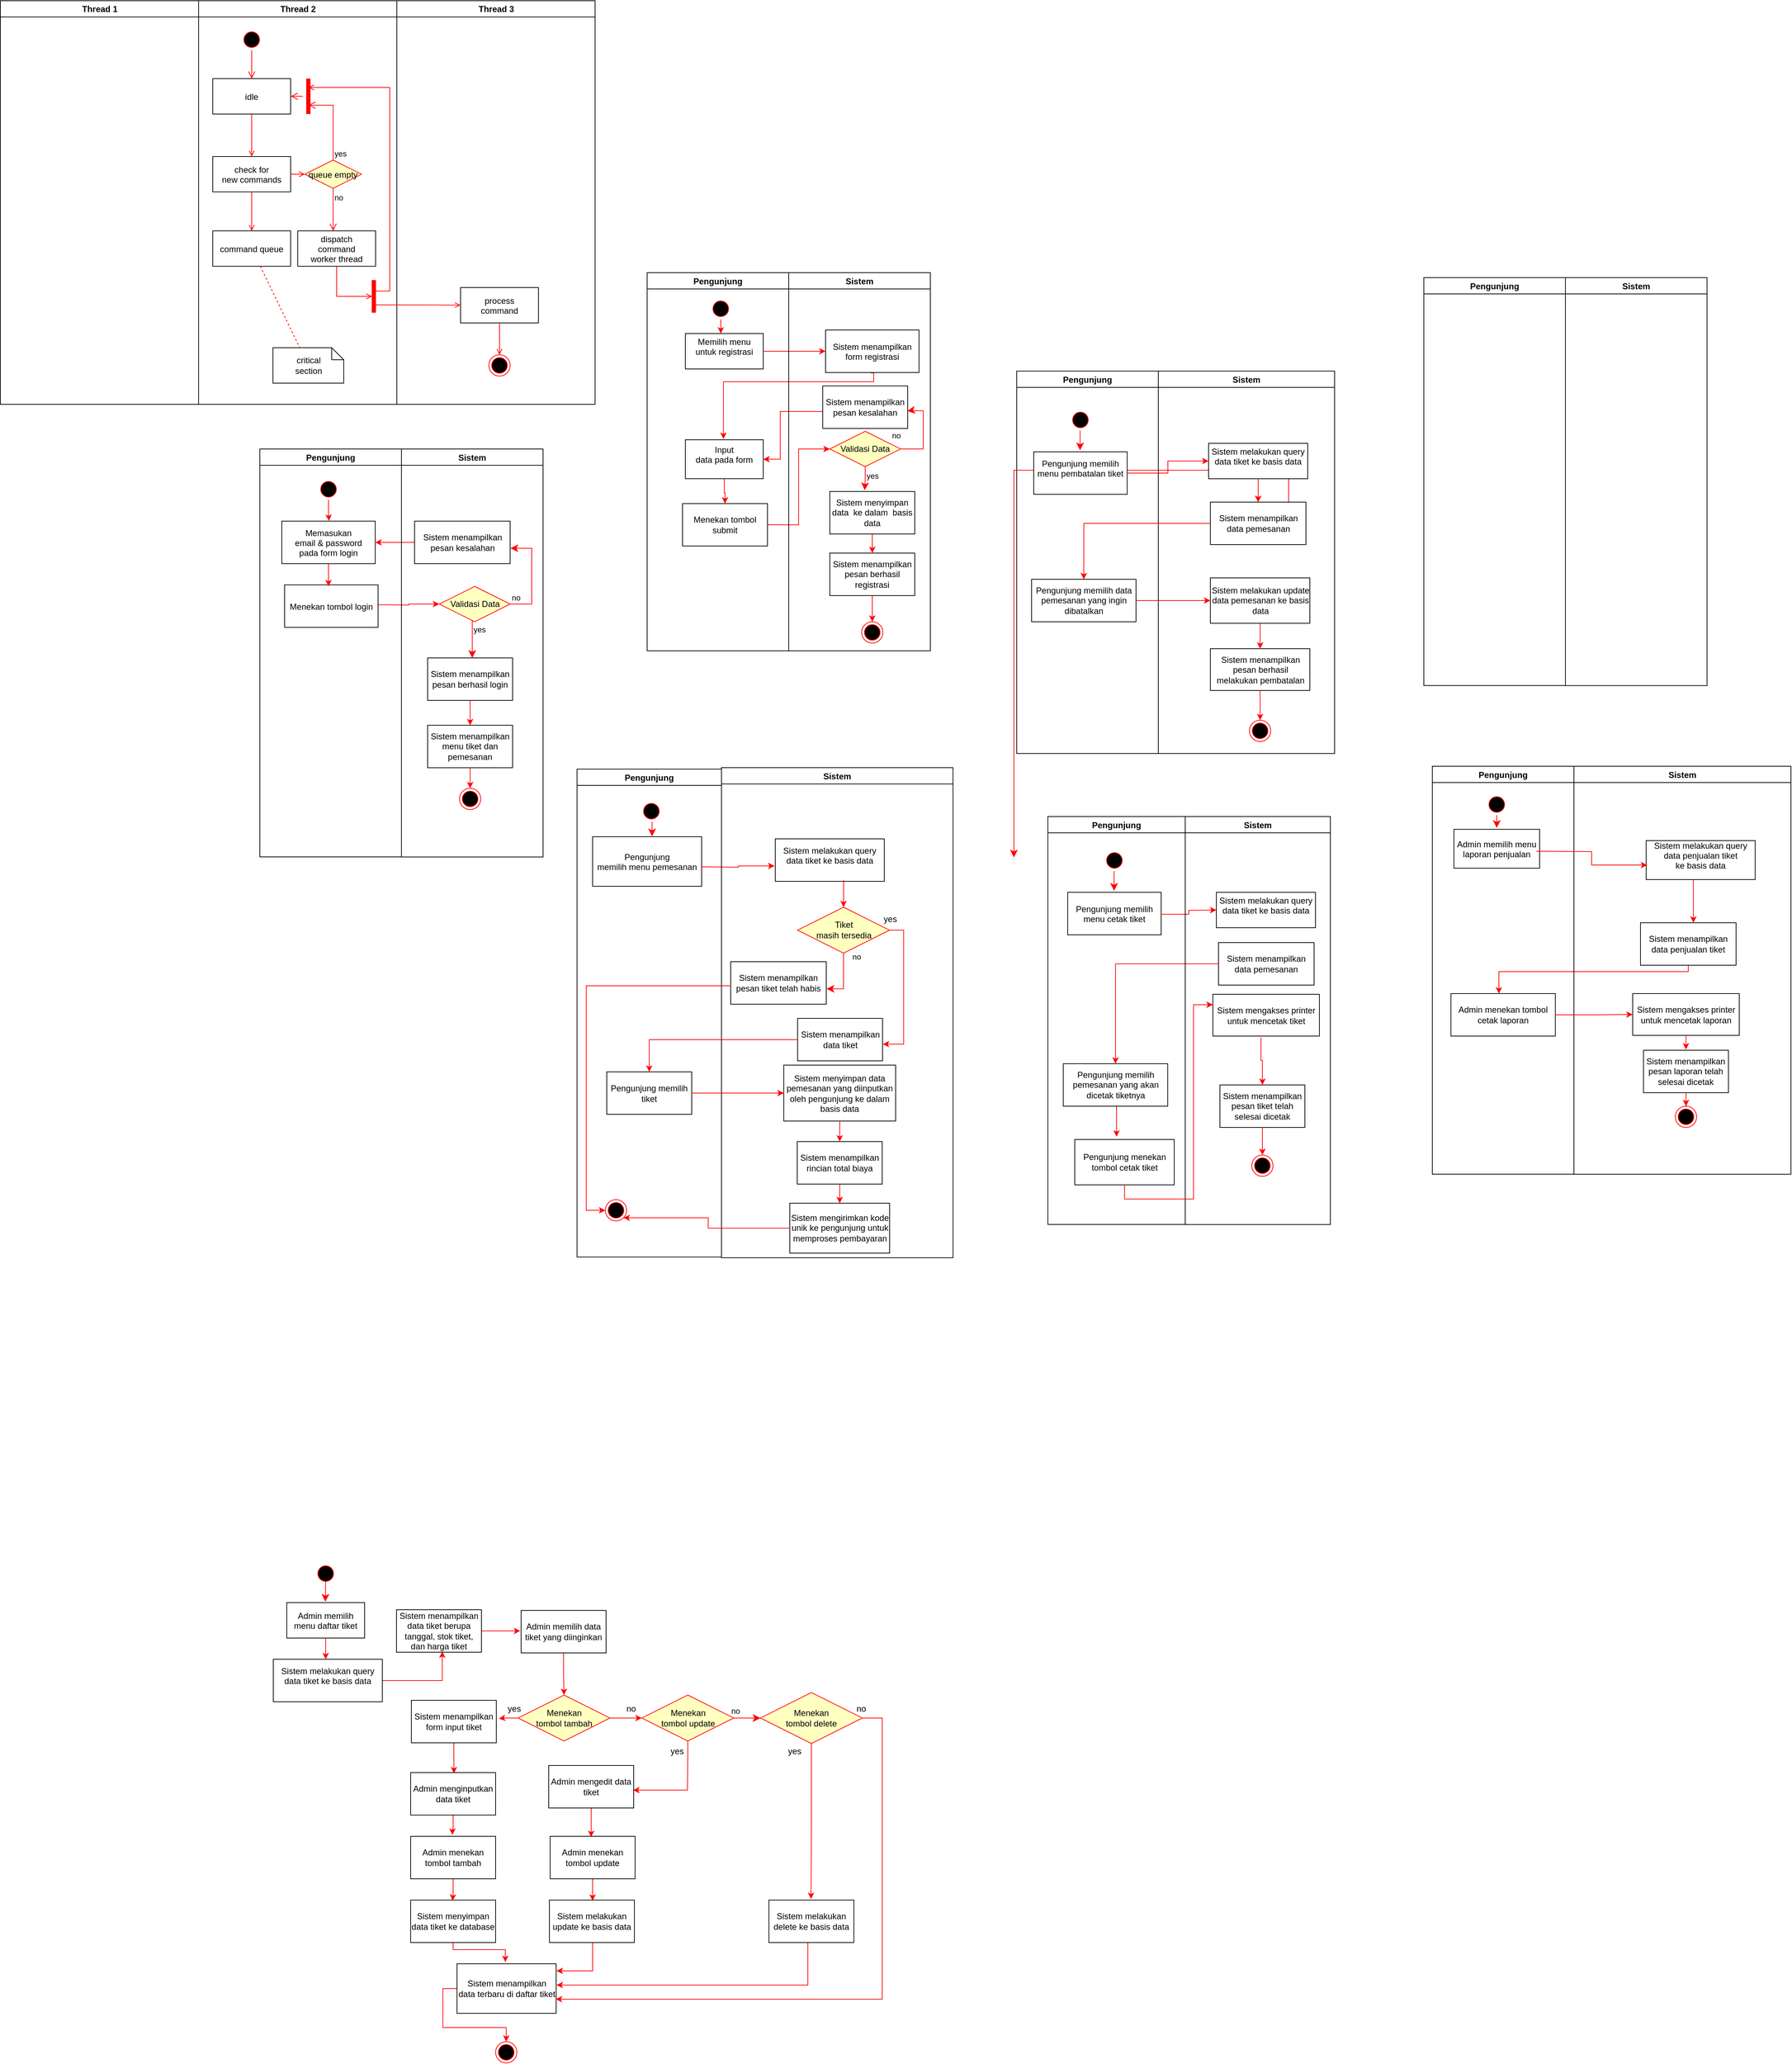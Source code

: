 <mxfile version="20.0.1" type="github">
  <diagram name="Page-1" id="e7e014a7-5840-1c2e-5031-d8a46d1fe8dd">
    <mxGraphModel dx="1303" dy="747" grid="0" gridSize="10" guides="1" tooltips="1" connect="1" arrows="1" fold="1" page="0" pageScale="1" pageWidth="1169" pageHeight="826" background="none" math="0" shadow="0">
      <root>
        <mxCell id="0" />
        <mxCell id="1" parent="0" />
        <mxCell id="2" value="Thread 1" style="swimlane;whiteSpace=wrap" parent="1" vertex="1">
          <mxGeometry x="164.5" y="128" width="280" height="570" as="geometry" />
        </mxCell>
        <mxCell id="3" value="Thread 2" style="swimlane;whiteSpace=wrap" parent="1" vertex="1">
          <mxGeometry x="444.5" y="128" width="280" height="570" as="geometry" />
        </mxCell>
        <mxCell id="13" value="" style="ellipse;shape=startState;fillColor=#000000;strokeColor=#ff0000;" parent="3" vertex="1">
          <mxGeometry x="60" y="40" width="30" height="30" as="geometry" />
        </mxCell>
        <mxCell id="14" value="" style="edgeStyle=elbowEdgeStyle;elbow=horizontal;verticalAlign=bottom;endArrow=open;endSize=8;strokeColor=#FF0000;endFill=1;rounded=0" parent="3" source="13" target="15" edge="1">
          <mxGeometry x="40" y="20" as="geometry">
            <mxPoint x="55" y="90" as="targetPoint" />
          </mxGeometry>
        </mxCell>
        <mxCell id="15" value="idle" style="" parent="3" vertex="1">
          <mxGeometry x="20" y="110" width="110" height="50" as="geometry" />
        </mxCell>
        <mxCell id="16" value="check for &#xa;new commands" style="" parent="3" vertex="1">
          <mxGeometry x="20" y="220" width="110" height="50" as="geometry" />
        </mxCell>
        <mxCell id="17" value="" style="endArrow=open;strokeColor=#FF0000;endFill=1;rounded=0" parent="3" source="15" target="16" edge="1">
          <mxGeometry relative="1" as="geometry" />
        </mxCell>
        <mxCell id="18" value="command queue" style="" parent="3" vertex="1">
          <mxGeometry x="20" y="325" width="110" height="50" as="geometry" />
        </mxCell>
        <mxCell id="19" value="" style="endArrow=open;strokeColor=#FF0000;endFill=1;rounded=0" parent="3" source="16" target="18" edge="1">
          <mxGeometry relative="1" as="geometry" />
        </mxCell>
        <mxCell id="21" value="queue empty" style="rhombus;fillColor=#ffffc0;strokeColor=#ff0000;" parent="3" vertex="1">
          <mxGeometry x="150" y="225" width="80" height="40" as="geometry" />
        </mxCell>
        <mxCell id="22" value="yes" style="edgeStyle=elbowEdgeStyle;elbow=horizontal;align=left;verticalAlign=bottom;endArrow=open;endSize=8;strokeColor=#FF0000;exitX=0.5;exitY=0;endFill=1;rounded=0;entryX=0.75;entryY=0.5;entryPerimeter=0" parent="3" source="21" target="25" edge="1">
          <mxGeometry x="-1" relative="1" as="geometry">
            <mxPoint x="160" y="150" as="targetPoint" />
            <Array as="points">
              <mxPoint x="190" y="180" />
            </Array>
          </mxGeometry>
        </mxCell>
        <mxCell id="23" value="no" style="edgeStyle=elbowEdgeStyle;elbow=horizontal;align=left;verticalAlign=top;endArrow=open;endSize=8;strokeColor=#FF0000;endFill=1;rounded=0" parent="3" source="21" target="30" edge="1">
          <mxGeometry x="-1" relative="1" as="geometry">
            <mxPoint x="190" y="305" as="targetPoint" />
          </mxGeometry>
        </mxCell>
        <mxCell id="24" value="" style="endArrow=open;strokeColor=#FF0000;endFill=1;rounded=0" parent="3" source="16" target="21" edge="1">
          <mxGeometry relative="1" as="geometry" />
        </mxCell>
        <mxCell id="25" value="" style="shape=line;strokeWidth=6;strokeColor=#ff0000;rotation=90" parent="3" vertex="1">
          <mxGeometry x="130" y="127.5" width="50" height="15" as="geometry" />
        </mxCell>
        <mxCell id="26" value="" style="edgeStyle=elbowEdgeStyle;elbow=horizontal;verticalAlign=bottom;endArrow=open;endSize=8;strokeColor=#FF0000;endFill=1;rounded=0" parent="3" source="25" target="15" edge="1">
          <mxGeometry x="130" y="90" as="geometry">
            <mxPoint x="230" y="140" as="targetPoint" />
          </mxGeometry>
        </mxCell>
        <mxCell id="30" value="dispatch&#xa;command&#xa;worker thread" style="" parent="3" vertex="1">
          <mxGeometry x="140" y="325" width="110" height="50" as="geometry" />
        </mxCell>
        <mxCell id="31" value="critical&#xa;section" style="shape=note;whiteSpace=wrap;size=17" parent="3" vertex="1">
          <mxGeometry x="105" y="490" width="100" height="50" as="geometry" />
        </mxCell>
        <mxCell id="32" value="" style="endArrow=none;strokeColor=#FF0000;endFill=0;rounded=0;dashed=1" parent="3" source="18" target="31" edge="1">
          <mxGeometry relative="1" as="geometry" />
        </mxCell>
        <mxCell id="34" value="" style="whiteSpace=wrap;strokeColor=#FF0000;fillColor=#FF0000" parent="3" vertex="1">
          <mxGeometry x="245" y="395" width="5" height="45" as="geometry" />
        </mxCell>
        <mxCell id="41" value="" style="edgeStyle=elbowEdgeStyle;elbow=horizontal;entryX=0;entryY=0.5;strokeColor=#FF0000;endArrow=open;endFill=1;rounded=0" parent="3" source="30" target="34" edge="1">
          <mxGeometry width="100" height="100" relative="1" as="geometry">
            <mxPoint x="60" y="480" as="sourcePoint" />
            <mxPoint x="160" y="380" as="targetPoint" />
            <Array as="points">
              <mxPoint x="195" y="400" />
            </Array>
          </mxGeometry>
        </mxCell>
        <mxCell id="4" value="Thread 3" style="swimlane;whiteSpace=wrap" parent="1" vertex="1">
          <mxGeometry x="724.5" y="128" width="280" height="570" as="geometry" />
        </mxCell>
        <mxCell id="33" value="process&#xa;command" style="" parent="4" vertex="1">
          <mxGeometry x="90" y="405" width="110" height="50" as="geometry" />
        </mxCell>
        <mxCell id="35" value="" style="edgeStyle=elbowEdgeStyle;elbow=horizontal;strokeColor=#FF0000;endArrow=open;endFill=1;rounded=0;entryX=0.25;entryY=0.5;entryPerimeter=0" parent="4" target="25" edge="1">
          <mxGeometry width="100" height="100" relative="1" as="geometry">
            <mxPoint x="-30" y="410" as="sourcePoint" />
            <mxPoint x="-120" y="120" as="targetPoint" />
            <Array as="points">
              <mxPoint x="-10" y="135" />
            </Array>
          </mxGeometry>
        </mxCell>
        <mxCell id="37" value="" style="edgeStyle=none;strokeColor=#FF0000;endArrow=open;endFill=1;rounded=0" parent="4" target="33" edge="1">
          <mxGeometry width="100" height="100" relative="1" as="geometry">
            <mxPoint x="-30" y="429.5" as="sourcePoint" />
            <mxPoint x="90" y="429.5" as="targetPoint" />
          </mxGeometry>
        </mxCell>
        <mxCell id="38" value="" style="ellipse;shape=endState;fillColor=#000000;strokeColor=#ff0000" parent="4" vertex="1">
          <mxGeometry x="130" y="500" width="30" height="30" as="geometry" />
        </mxCell>
        <mxCell id="39" value="" style="endArrow=open;strokeColor=#FF0000;endFill=1;rounded=0" parent="4" source="33" target="38" edge="1">
          <mxGeometry relative="1" as="geometry" />
        </mxCell>
        <mxCell id="8Wv1s0RG3uUk2_1PmtQP-125" style="edgeStyle=orthogonalEdgeStyle;rounded=0;orthogonalLoop=1;jettySize=auto;html=1;entryX=0.455;entryY=0;entryDx=0;entryDy=0;entryPerimeter=0;endArrow=classic;endFill=1;strokeColor=#FF0000;" parent="1" source="5" target="7" edge="1">
          <mxGeometry relative="1" as="geometry" />
        </mxCell>
        <mxCell id="5" value="" style="ellipse;shape=startState;fillColor=#000000;strokeColor=#ff0000;" parent="1" vertex="1">
          <mxGeometry x="1167" y="548.0" width="30" height="30" as="geometry" />
        </mxCell>
        <mxCell id="7" value="Memilih menu &#xa;untuk registrasi &#xa;" style="" parent="1" vertex="1">
          <mxGeometry x="1132" y="598.0" width="110" height="50" as="geometry" />
        </mxCell>
        <mxCell id="9" value="" style="endArrow=classic;strokeColor=#FF0000;endFill=1;rounded=0;entryX=0;entryY=0.5;entryDx=0;entryDy=0;edgeStyle=orthogonalEdgeStyle;" parent="1" target="8" edge="1" source="7">
          <mxGeometry relative="1" as="geometry">
            <mxPoint x="1185" y="648" as="sourcePoint" />
            <mxPoint x="1188.98" y="666.02" as="targetPoint" />
          </mxGeometry>
        </mxCell>
        <mxCell id="eZNZcwMzqLfWpBYbHMe_-42" value="" style="edgeStyle=orthogonalEdgeStyle;rounded=0;orthogonalLoop=1;jettySize=auto;html=1;fillColor=#e51400;strokeColor=#FF0000;" parent="1" source="10" target="eZNZcwMzqLfWpBYbHMe_-41" edge="1">
          <mxGeometry relative="1" as="geometry" />
        </mxCell>
        <mxCell id="10" value="Input&#xa;data pada form &#xa;" style="" parent="1" vertex="1">
          <mxGeometry x="1132" y="748" width="110" height="54.89" as="geometry" />
        </mxCell>
        <mxCell id="11" value="" style="endArrow=classic;strokeColor=#FF0000;endFill=1;rounded=0;exitX=0.484;exitY=1.011;exitDx=0;exitDy=0;exitPerimeter=0;entryX=0.489;entryY=-0.021;entryDx=0;entryDy=0;entryPerimeter=0;edgeStyle=orthogonalEdgeStyle;" parent="1" source="8" target="10" edge="1">
          <mxGeometry relative="1" as="geometry">
            <mxPoint x="1188" y="748" as="targetPoint" />
            <Array as="points">
              <mxPoint x="1398" y="666" />
              <mxPoint x="1186" y="666" />
            </Array>
          </mxGeometry>
        </mxCell>
        <mxCell id="eZNZcwMzqLfWpBYbHMe_-54" style="edgeStyle=orthogonalEdgeStyle;rounded=0;orthogonalLoop=1;jettySize=auto;html=1;exitX=1;exitY=0.5;exitDx=0;exitDy=0;entryX=0;entryY=0.5;entryDx=0;entryDy=0;fillColor=#e51400;strokeColor=#FF0000;" parent="1" source="eZNZcwMzqLfWpBYbHMe_-41" target="eZNZcwMzqLfWpBYbHMe_-51" edge="1">
          <mxGeometry relative="1" as="geometry" />
        </mxCell>
        <mxCell id="eZNZcwMzqLfWpBYbHMe_-56" style="edgeStyle=orthogonalEdgeStyle;rounded=0;orthogonalLoop=1;jettySize=auto;html=1;exitX=0;exitY=0.5;exitDx=0;exitDy=0;entryX=1;entryY=0.5;entryDx=0;entryDy=0;fillColor=#e51400;strokeColor=#FF0000;" parent="1" source="eZNZcwMzqLfWpBYbHMe_-55" target="10" edge="1">
          <mxGeometry relative="1" as="geometry">
            <Array as="points">
              <mxPoint x="1326" y="708" />
              <mxPoint x="1266" y="708" />
              <mxPoint x="1266" y="775" />
            </Array>
          </mxGeometry>
        </mxCell>
        <mxCell id="8Wv1s0RG3uUk2_1PmtQP-128" style="edgeStyle=orthogonalEdgeStyle;rounded=0;orthogonalLoop=1;jettySize=auto;html=1;entryX=0.505;entryY=-0.007;entryDx=0;entryDy=0;entryPerimeter=0;endArrow=classic;endFill=1;strokeColor=#FF0000;" parent="1" source="vHE5_Gbzj4b-NchrdTDb-46" target="vHE5_Gbzj4b-NchrdTDb-48" edge="1">
          <mxGeometry relative="1" as="geometry" />
        </mxCell>
        <mxCell id="vHE5_Gbzj4b-NchrdTDb-46" value="" style="ellipse;shape=startState;fillColor=#000000;strokeColor=#ff0000;" parent="1" vertex="1">
          <mxGeometry x="613" y="802.89" width="30" height="30" as="geometry" />
        </mxCell>
        <mxCell id="vHE5_Gbzj4b-NchrdTDb-48" value="Memasukan&#xa;email &amp; password&#xa;pada form login" style="" parent="1" vertex="1">
          <mxGeometry x="562" y="862.89" width="132" height="60" as="geometry" />
        </mxCell>
        <mxCell id="vHE5_Gbzj4b-NchrdTDb-49" value="Menekan tombol login" style="" parent="1" vertex="1">
          <mxGeometry x="566" y="952.89" width="132" height="60" as="geometry" />
        </mxCell>
        <mxCell id="vHE5_Gbzj4b-NchrdTDb-50" value="" style="endArrow=classic;strokeColor=#FF0000;endFill=1;rounded=0" parent="1" edge="1">
          <mxGeometry relative="1" as="geometry">
            <mxPoint x="628" y="922.89" as="sourcePoint" />
            <mxPoint x="628" y="954.89" as="targetPoint" />
          </mxGeometry>
        </mxCell>
        <mxCell id="vHE5_Gbzj4b-NchrdTDb-54" style="edgeStyle=orthogonalEdgeStyle;rounded=0;orthogonalLoop=1;jettySize=auto;html=1;entryX=0;entryY=0.5;entryDx=0;entryDy=0;fillColor=#e51400;strokeColor=#FF0000;" parent="1" target="vHE5_Gbzj4b-NchrdTDb-60" edge="1">
          <mxGeometry relative="1" as="geometry">
            <mxPoint x="697" y="980.89" as="sourcePoint" />
          </mxGeometry>
        </mxCell>
        <mxCell id="8Wv1s0RG3uUk2_1PmtQP-127" style="edgeStyle=orthogonalEdgeStyle;rounded=0;orthogonalLoop=1;jettySize=auto;html=1;endArrow=classic;endFill=1;strokeColor=#FF0000;exitX=0;exitY=0.5;exitDx=0;exitDy=0;" parent="1" source="vHE5_Gbzj4b-NchrdTDb-64" target="vHE5_Gbzj4b-NchrdTDb-48" edge="1">
          <mxGeometry relative="1" as="geometry">
            <mxPoint x="526.4" y="1419.6" as="targetPoint" />
          </mxGeometry>
        </mxCell>
        <mxCell id="8Wv1s0RG3uUk2_1PmtQP-42" value="" style="edgeStyle=elbowEdgeStyle;elbow=horizontal;verticalAlign=bottom;endArrow=classic;endSize=8;strokeColor=#FF0000;endFill=1;rounded=0;startArrow=none;entryX=0.487;entryY=-0.027;entryDx=0;entryDy=0;entryPerimeter=0;" parent="1" target="8Wv1s0RG3uUk2_1PmtQP-43" edge="1">
          <mxGeometry x="249" y="2484.89" as="geometry">
            <mxPoint x="264" y="2554.89" as="targetPoint" />
            <mxPoint x="624" y="2360" as="sourcePoint" />
          </mxGeometry>
        </mxCell>
        <mxCell id="8Wv1s0RG3uUk2_1PmtQP-43" value="Admin memilih &#xa;menu daftar tiket" style="" parent="1" vertex="1">
          <mxGeometry x="569" y="2390" width="110" height="50" as="geometry" />
        </mxCell>
        <mxCell id="8Wv1s0RG3uUk2_1PmtQP-66" value="" style="edgeStyle=orthogonalEdgeStyle;rounded=0;orthogonalLoop=1;jettySize=auto;html=1;strokeColor=#FF0000;entryX=0.539;entryY=0.983;entryDx=0;entryDy=0;entryPerimeter=0;" parent="1" source="8Wv1s0RG3uUk2_1PmtQP-44" target="8Wv1s0RG3uUk2_1PmtQP-65" edge="1">
          <mxGeometry relative="1" as="geometry" />
        </mxCell>
        <mxCell id="8Wv1s0RG3uUk2_1PmtQP-44" value="Sistem melakukan query&#xa;data tiket ke basis data &#xa;" style="" parent="1" vertex="1">
          <mxGeometry x="550" y="2470" width="154" height="60" as="geometry" />
        </mxCell>
        <mxCell id="8Wv1s0RG3uUk2_1PmtQP-45" value="" style="endArrow=classic;strokeColor=#FF0000;endFill=1;rounded=0" parent="1" edge="1">
          <mxGeometry relative="1" as="geometry">
            <mxPoint x="624" y="2440" as="sourcePoint" />
            <mxPoint x="624" y="2470" as="targetPoint" />
          </mxGeometry>
        </mxCell>
        <mxCell id="8Wv1s0RG3uUk2_1PmtQP-47" style="edgeStyle=orthogonalEdgeStyle;rounded=0;orthogonalLoop=1;jettySize=auto;html=1;exitX=0.5;exitY=1;exitDx=0;exitDy=0;fillColor=#e51400;strokeColor=#FF0000;entryX=0.51;entryY=0.018;entryDx=0;entryDy=0;entryPerimeter=0;" parent="1" source="8Wv1s0RG3uUk2_1PmtQP-48" target="8Wv1s0RG3uUk2_1PmtQP-50" edge="1">
          <mxGeometry relative="1" as="geometry" />
        </mxCell>
        <mxCell id="8Wv1s0RG3uUk2_1PmtQP-48" value="&lt;p&gt;&lt;span lang=&quot;EN-GB&quot;&gt;Sistem menampilkan form input tiket&lt;/span&gt;&lt;/p&gt;" style="whiteSpace=wrap;html=1;fillColor=rgb(255, 255, 255);strokeColor=rgb(0, 0, 0);fontColor=rgb(0, 0, 0);" parent="1" vertex="1">
          <mxGeometry x="745" y="2527.95" width="120" height="60" as="geometry" />
        </mxCell>
        <mxCell id="8Wv1s0RG3uUk2_1PmtQP-49" value="" style="edgeStyle=orthogonalEdgeStyle;rounded=0;orthogonalLoop=1;jettySize=auto;html=1;strokeColor=#FF0000;entryX=0.492;entryY=-0.033;entryDx=0;entryDy=0;entryPerimeter=0;" parent="1" source="8Wv1s0RG3uUk2_1PmtQP-50" target="8Wv1s0RG3uUk2_1PmtQP-58" edge="1">
          <mxGeometry relative="1" as="geometry">
            <mxPoint x="640" y="2819.5" as="targetPoint" />
          </mxGeometry>
        </mxCell>
        <mxCell id="8Wv1s0RG3uUk2_1PmtQP-50" value="&lt;span lang=&quot;EN-GB&quot;&gt;Admin menginputkan data tiket&lt;/span&gt;" style="whiteSpace=wrap;html=1;fillColor=rgb(255, 255, 255);strokeColor=rgb(0, 0, 0);fontColor=rgb(0, 0, 0);" parent="1" vertex="1">
          <mxGeometry x="744" y="2630" width="120" height="60" as="geometry" />
        </mxCell>
        <mxCell id="8Wv1s0RG3uUk2_1PmtQP-99" style="edgeStyle=orthogonalEdgeStyle;rounded=0;orthogonalLoop=1;jettySize=auto;html=1;endArrow=classic;endFill=1;strokeColor=#FF0000;entryX=0.993;entryY=0.58;entryDx=0;entryDy=0;entryPerimeter=0;" parent="1" source="8Wv1s0RG3uUk2_1PmtQP-51" target="8Wv1s0RG3uUk2_1PmtQP-72" edge="1">
          <mxGeometry relative="1" as="geometry">
            <mxPoint x="1160" y="2860" as="targetPoint" />
            <Array as="points">
              <mxPoint x="1135" y="2605" />
              <mxPoint x="1135" y="2655" />
            </Array>
          </mxGeometry>
        </mxCell>
        <mxCell id="8Wv1s0RG3uUk2_1PmtQP-51" value="&lt;div&gt;Menekan&lt;/div&gt;&lt;div&gt;tombol update&lt;/div&gt;" style="rhombus;whiteSpace=wrap;html=1;fillColor=#ffffc0;strokeColor=#ff0000;" parent="1" vertex="1">
          <mxGeometry x="1070.5" y="2520.5" width="129.78" height="64.89" as="geometry" />
        </mxCell>
        <mxCell id="8Wv1s0RG3uUk2_1PmtQP-53" value="no" style="edgeStyle=orthogonalEdgeStyle;html=1;align=left;verticalAlign=top;endArrow=classic;endSize=8;strokeColor=#ff0000;rounded=0;endFill=1;" parent="1" source="8Wv1s0RG3uUk2_1PmtQP-51" target="8Wv1s0RG3uUk2_1PmtQP-70" edge="1">
          <mxGeometry x="-1" y="24" relative="1" as="geometry">
            <mxPoint x="1319.5" y="2552.5" as="targetPoint" />
            <mxPoint x="-5" y="1" as="offset" />
          </mxGeometry>
        </mxCell>
        <mxCell id="8Wv1s0RG3uUk2_1PmtQP-56" value="" style="ellipse;html=1;shape=endState;fillColor=#000000;strokeColor=#ff0000;" parent="1" vertex="1">
          <mxGeometry x="864" y="3010" width="30" height="30" as="geometry" />
        </mxCell>
        <mxCell id="8Wv1s0RG3uUk2_1PmtQP-57" value="" style="edgeStyle=orthogonalEdgeStyle;rounded=0;orthogonalLoop=1;jettySize=auto;html=1;strokeColor=#FF0000;entryX=0.493;entryY=0.015;entryDx=0;entryDy=0;entryPerimeter=0;" parent="1" source="8Wv1s0RG3uUk2_1PmtQP-58" target="8Wv1s0RG3uUk2_1PmtQP-60" edge="1">
          <mxGeometry relative="1" as="geometry">
            <mxPoint x="640" y="2819.5" as="sourcePoint" />
          </mxGeometry>
        </mxCell>
        <mxCell id="8Wv1s0RG3uUk2_1PmtQP-58" value="&lt;p&gt;&lt;span lang=&quot;EN-GB&quot;&gt;Admin menekan tombol tambah&lt;/span&gt;&lt;/p&gt;" style="whiteSpace=wrap;html=1;fillColor=rgb(255, 255, 255);strokeColor=rgb(0, 0, 0);fontColor=rgb(0, 0, 0);" parent="1" vertex="1">
          <mxGeometry x="744" y="2720" width="120" height="60" as="geometry" />
        </mxCell>
        <mxCell id="8Wv1s0RG3uUk2_1PmtQP-59" value="" style="edgeStyle=orthogonalEdgeStyle;rounded=0;orthogonalLoop=1;jettySize=auto;html=1;strokeColor=#FF0000;entryX=0.487;entryY=-0.035;entryDx=0;entryDy=0;entryPerimeter=0;" parent="1" source="8Wv1s0RG3uUk2_1PmtQP-60" target="8Wv1s0RG3uUk2_1PmtQP-62" edge="1">
          <mxGeometry relative="1" as="geometry">
            <Array as="points">
              <mxPoint x="804" y="2880" />
              <mxPoint x="878" y="2880" />
            </Array>
          </mxGeometry>
        </mxCell>
        <mxCell id="8Wv1s0RG3uUk2_1PmtQP-60" value="&lt;p&gt;&lt;span lang=&quot;EN-GB&quot;&gt;Sistem menyimpan data tiket ke database&lt;br&gt;&lt;/span&gt;&lt;/p&gt;" style="whiteSpace=wrap;html=1;fillColor=rgb(255, 255, 255);strokeColor=rgb(0, 0, 0);fontColor=rgb(0, 0, 0);" parent="1" vertex="1">
          <mxGeometry x="744" y="2810" width="120" height="60" as="geometry" />
        </mxCell>
        <mxCell id="8Wv1s0RG3uUk2_1PmtQP-61" style="edgeStyle=orthogonalEdgeStyle;rounded=0;orthogonalLoop=1;jettySize=auto;html=1;exitX=0;exitY=0.5;exitDx=0;exitDy=0;entryX=0.5;entryY=0;entryDx=0;entryDy=0;strokeColor=#FF0000;" parent="1" source="8Wv1s0RG3uUk2_1PmtQP-62" target="8Wv1s0RG3uUk2_1PmtQP-56" edge="1">
          <mxGeometry relative="1" as="geometry" />
        </mxCell>
        <mxCell id="8Wv1s0RG3uUk2_1PmtQP-62" value="&lt;p&gt;&lt;span lang=&quot;EN-GB&quot;&gt;Sistem menampilkan data terbaru di daftar tiket&lt;/span&gt;&lt;/p&gt;" style="whiteSpace=wrap;html=1;fillColor=rgb(255, 255, 255);strokeColor=rgb(0, 0, 0);fontColor=rgb(0, 0, 0);" parent="1" vertex="1">
          <mxGeometry x="809.5" y="2900" width="140" height="70" as="geometry" />
        </mxCell>
        <mxCell id="8Wv1s0RG3uUk2_1PmtQP-69" value="" style="edgeStyle=orthogonalEdgeStyle;rounded=0;orthogonalLoop=1;jettySize=auto;html=1;strokeColor=#FF0000;entryX=-0.01;entryY=0.483;entryDx=0;entryDy=0;entryPerimeter=0;" parent="1" source="8Wv1s0RG3uUk2_1PmtQP-65" target="8Wv1s0RG3uUk2_1PmtQP-68" edge="1">
          <mxGeometry relative="1" as="geometry" />
        </mxCell>
        <mxCell id="8Wv1s0RG3uUk2_1PmtQP-65" value="&lt;p&gt;&lt;span lang=&quot;EN-GB&quot;&gt;Sistem menampilkan data tiket berupa tanggal, stok tiket, dan harga tiket&lt;/span&gt;&lt;/p&gt;" style="whiteSpace=wrap;html=1;fillColor=rgb(255, 255, 255);strokeColor=rgb(0, 0, 0);fontColor=rgb(0, 0, 0);" parent="1" vertex="1">
          <mxGeometry x="724" y="2400" width="120" height="60" as="geometry" />
        </mxCell>
        <mxCell id="8Wv1s0RG3uUk2_1PmtQP-91" style="edgeStyle=orthogonalEdgeStyle;rounded=0;orthogonalLoop=1;jettySize=auto;html=1;entryX=0.5;entryY=0;entryDx=0;entryDy=0;endArrow=classic;endFill=1;strokeColor=#FF0000;" parent="1" source="8Wv1s0RG3uUk2_1PmtQP-68" target="8Wv1s0RG3uUk2_1PmtQP-78" edge="1">
          <mxGeometry relative="1" as="geometry" />
        </mxCell>
        <mxCell id="8Wv1s0RG3uUk2_1PmtQP-68" value="&lt;span lang=&quot;EN-GB&quot;&gt;Admin memilih data tiket yang diinginkan &lt;br&gt;&lt;/span&gt;" style="whiteSpace=wrap;html=1;fillColor=rgb(255, 255, 255);strokeColor=rgb(0, 0, 0);fontColor=rgb(0, 0, 0);" parent="1" vertex="1">
          <mxGeometry x="900" y="2401" width="120" height="60" as="geometry" />
        </mxCell>
        <mxCell id="8Wv1s0RG3uUk2_1PmtQP-98" style="edgeStyle=orthogonalEdgeStyle;rounded=0;orthogonalLoop=1;jettySize=auto;html=1;entryX=0.496;entryY=-0.026;entryDx=0;entryDy=0;entryPerimeter=0;endArrow=classic;endFill=1;strokeColor=#FF0000;" parent="1" source="8Wv1s0RG3uUk2_1PmtQP-70" target="8Wv1s0RG3uUk2_1PmtQP-87" edge="1">
          <mxGeometry relative="1" as="geometry" />
        </mxCell>
        <mxCell id="8Wv1s0RG3uUk2_1PmtQP-103" style="edgeStyle=orthogonalEdgeStyle;rounded=0;orthogonalLoop=1;jettySize=auto;html=1;endArrow=classic;endFill=1;strokeColor=#FF0000;" parent="1" source="8Wv1s0RG3uUk2_1PmtQP-70" edge="1">
          <mxGeometry relative="1" as="geometry">
            <mxPoint x="949" y="2950" as="targetPoint" />
            <Array as="points">
              <mxPoint x="1410" y="2553" />
              <mxPoint x="1410" y="2950" />
              <mxPoint x="949" y="2950" />
            </Array>
          </mxGeometry>
        </mxCell>
        <mxCell id="8Wv1s0RG3uUk2_1PmtQP-70" value="&lt;div&gt;Menekan&lt;/div&gt;&lt;div&gt;tombol delete&lt;/div&gt;" style="rhombus;whiteSpace=wrap;html=1;fillColor=#ffffc0;strokeColor=#ff0000;" parent="1" vertex="1">
          <mxGeometry x="1238" y="2516.95" width="144" height="72" as="geometry" />
        </mxCell>
        <mxCell id="8Wv1s0RG3uUk2_1PmtQP-71" value="" style="edgeStyle=orthogonalEdgeStyle;rounded=0;orthogonalLoop=1;jettySize=auto;html=1;strokeColor=#FF0000;entryX=0.483;entryY=0.017;entryDx=0;entryDy=0;entryPerimeter=0;" parent="1" source="8Wv1s0RG3uUk2_1PmtQP-72" target="8Wv1s0RG3uUk2_1PmtQP-74" edge="1">
          <mxGeometry relative="1" as="geometry">
            <mxPoint x="1219" y="2829.5" as="targetPoint" />
          </mxGeometry>
        </mxCell>
        <mxCell id="8Wv1s0RG3uUk2_1PmtQP-72" value="&lt;span lang=&quot;EN-GB&quot;&gt;Admin mengedit data tiket&lt;/span&gt;" style="whiteSpace=wrap;html=1;fillColor=rgb(255, 255, 255);strokeColor=rgb(0, 0, 0);fontColor=rgb(0, 0, 0);" parent="1" vertex="1">
          <mxGeometry x="939" y="2620" width="120" height="60" as="geometry" />
        </mxCell>
        <mxCell id="8Wv1s0RG3uUk2_1PmtQP-73" value="" style="edgeStyle=orthogonalEdgeStyle;rounded=0;orthogonalLoop=1;jettySize=auto;html=1;strokeColor=#FF0000;entryX=0.508;entryY=0.017;entryDx=0;entryDy=0;entryPerimeter=0;" parent="1" source="8Wv1s0RG3uUk2_1PmtQP-74" target="8Wv1s0RG3uUk2_1PmtQP-76" edge="1">
          <mxGeometry relative="1" as="geometry">
            <mxPoint x="1219" y="2829.5" as="sourcePoint" />
          </mxGeometry>
        </mxCell>
        <mxCell id="8Wv1s0RG3uUk2_1PmtQP-74" value="&lt;p&gt;&lt;span lang=&quot;EN-GB&quot;&gt;Admin menekan tombol update&lt;/span&gt;&lt;/p&gt;" style="whiteSpace=wrap;html=1;fillColor=rgb(255, 255, 255);strokeColor=rgb(0, 0, 0);fontColor=rgb(0, 0, 0);" parent="1" vertex="1">
          <mxGeometry x="941" y="2720" width="120" height="60" as="geometry" />
        </mxCell>
        <mxCell id="8Wv1s0RG3uUk2_1PmtQP-75" value="" style="edgeStyle=orthogonalEdgeStyle;rounded=0;orthogonalLoop=1;jettySize=auto;html=1;strokeColor=#FF0000;" parent="1" source="8Wv1s0RG3uUk2_1PmtQP-76" edge="1">
          <mxGeometry relative="1" as="geometry">
            <mxPoint x="950" y="2910" as="targetPoint" />
            <Array as="points">
              <mxPoint x="1001" y="2910" />
              <mxPoint x="950" y="2910" />
            </Array>
          </mxGeometry>
        </mxCell>
        <mxCell id="8Wv1s0RG3uUk2_1PmtQP-76" value="&lt;p&gt;&lt;span lang=&quot;EN-GB&quot;&gt;Sistem melakukan update ke basis data &lt;br&gt;&lt;/span&gt;&lt;/p&gt;" style="whiteSpace=wrap;html=1;fillColor=rgb(255, 255, 255);strokeColor=rgb(0, 0, 0);fontColor=rgb(0, 0, 0);" parent="1" vertex="1">
          <mxGeometry x="940" y="2810" width="120" height="60" as="geometry" />
        </mxCell>
        <mxCell id="8Wv1s0RG3uUk2_1PmtQP-80" style="edgeStyle=orthogonalEdgeStyle;rounded=0;orthogonalLoop=1;jettySize=auto;html=1;entryX=0;entryY=0.5;entryDx=0;entryDy=0;strokeColor=#FF0000;" parent="1" source="8Wv1s0RG3uUk2_1PmtQP-78" target="8Wv1s0RG3uUk2_1PmtQP-51" edge="1">
          <mxGeometry relative="1" as="geometry" />
        </mxCell>
        <mxCell id="8Wv1s0RG3uUk2_1PmtQP-93" style="edgeStyle=orthogonalEdgeStyle;rounded=0;orthogonalLoop=1;jettySize=auto;html=1;entryX=1.03;entryY=0.431;entryDx=0;entryDy=0;entryPerimeter=0;endArrow=classic;endFill=1;strokeColor=#FF0000;" parent="1" source="8Wv1s0RG3uUk2_1PmtQP-78" target="8Wv1s0RG3uUk2_1PmtQP-48" edge="1">
          <mxGeometry relative="1" as="geometry" />
        </mxCell>
        <mxCell id="8Wv1s0RG3uUk2_1PmtQP-78" value="&lt;div&gt;Menekan&lt;/div&gt;&lt;div&gt;tombol tambah&lt;/div&gt;" style="rhombus;whiteSpace=wrap;html=1;fillColor=#ffffc0;strokeColor=#ff0000;fontColor=rgb(0, 0, 0);" parent="1" vertex="1">
          <mxGeometry x="895.72" y="2520.5" width="129.78" height="64.89" as="geometry" />
        </mxCell>
        <mxCell id="8Wv1s0RG3uUk2_1PmtQP-86" value="" style="edgeStyle=orthogonalEdgeStyle;rounded=0;orthogonalLoop=1;jettySize=auto;html=1;strokeColor=#FF0000;exitX=0.475;exitY=0.995;exitDx=0;exitDy=0;exitPerimeter=0;" parent="1" source="8Wv1s0RG3uUk2_1PmtQP-87" edge="1">
          <mxGeometry relative="1" as="geometry">
            <mxPoint x="950" y="2930" as="targetPoint" />
            <Array as="points">
              <mxPoint x="1307" y="2860" />
              <mxPoint x="1305" y="2860" />
              <mxPoint x="1305" y="2930" />
              <mxPoint x="950" y="2930" />
            </Array>
          </mxGeometry>
        </mxCell>
        <mxCell id="8Wv1s0RG3uUk2_1PmtQP-87" value="&lt;p&gt;&lt;span lang=&quot;EN-GB&quot;&gt;Sistem melakukan delete ke basis data &lt;br&gt;&lt;/span&gt;&lt;/p&gt;" style="whiteSpace=wrap;html=1;fillColor=rgb(255, 255, 255);strokeColor=rgb(0, 0, 0);fontColor=rgb(0, 0, 0);" parent="1" vertex="1">
          <mxGeometry x="1250" y="2810" width="120" height="60" as="geometry" />
        </mxCell>
        <mxCell id="8Wv1s0RG3uUk2_1PmtQP-90" value="no" style="text;html=1;align=center;verticalAlign=middle;resizable=0;points=[];autosize=1;strokeColor=none;fillColor=none;" parent="1" vertex="1">
          <mxGeometry x="1040" y="2530" width="30" height="20" as="geometry" />
        </mxCell>
        <mxCell id="8Wv1s0RG3uUk2_1PmtQP-100" value="yes" style="text;html=1;align=center;verticalAlign=middle;resizable=0;points=[];autosize=1;strokeColor=none;fillColor=none;" parent="1" vertex="1">
          <mxGeometry x="875" y="2530" width="30" height="20" as="geometry" />
        </mxCell>
        <mxCell id="8Wv1s0RG3uUk2_1PmtQP-101" value="yes" style="text;html=1;align=center;verticalAlign=middle;resizable=0;points=[];autosize=1;strokeColor=none;fillColor=none;" parent="1" vertex="1">
          <mxGeometry x="1105" y="2590" width="30" height="20" as="geometry" />
        </mxCell>
        <mxCell id="8Wv1s0RG3uUk2_1PmtQP-102" value="yes" style="text;html=1;align=center;verticalAlign=middle;resizable=0;points=[];autosize=1;strokeColor=none;fillColor=none;" parent="1" vertex="1">
          <mxGeometry x="1271" y="2590" width="30" height="20" as="geometry" />
        </mxCell>
        <mxCell id="8Wv1s0RG3uUk2_1PmtQP-104" value="no" style="text;html=1;align=center;verticalAlign=middle;resizable=0;points=[];autosize=1;strokeColor=none;fillColor=none;" parent="1" vertex="1">
          <mxGeometry x="1365" y="2530" width="30" height="20" as="geometry" />
        </mxCell>
        <mxCell id="8Wv1s0RG3uUk2_1PmtQP-129" value="" style="ellipse;html=1;shape=startState;fillColor=#000000;strokeColor=#ff0000;" parent="1" vertex="1">
          <mxGeometry x="609" y="2334" width="30" height="30" as="geometry" />
        </mxCell>
        <mxCell id="8zhCRBEXfcVp4ZQs6Kn2-67" value="Pengunjung" style="swimlane;startSize=23;" vertex="1" parent="1">
          <mxGeometry x="1078" y="512" width="200" height="534" as="geometry" />
        </mxCell>
        <mxCell id="eZNZcwMzqLfWpBYbHMe_-41" value="&lt;span lang=&quot;EN-GB&quot;&gt;Menekan tombol submit&lt;/span&gt;" style="whiteSpace=wrap;html=1;fillColor=rgb(255, 255, 255);strokeColor=rgb(0, 0, 0);fontColor=rgb(0, 0, 0);" parent="8zhCRBEXfcVp4ZQs6Kn2-67" vertex="1">
          <mxGeometry x="50" y="326.11" width="120" height="59.89" as="geometry" />
        </mxCell>
        <mxCell id="8zhCRBEXfcVp4ZQs6Kn2-68" value="Sistem" style="swimlane;startSize=23;" vertex="1" parent="1">
          <mxGeometry x="1278" y="512" width="200" height="534" as="geometry" />
        </mxCell>
        <mxCell id="eZNZcwMzqLfWpBYbHMe_-55" value="&lt;span lang=&quot;EN-GB&quot;&gt;Sistem menampilkan pesan kesalahan&lt;/span&gt;" style="whiteSpace=wrap;html=1;fillColor=rgb(255, 255, 255);strokeColor=rgb(0, 0, 0);fontColor=rgb(0, 0, 0);" parent="8zhCRBEXfcVp4ZQs6Kn2-68" vertex="1">
          <mxGeometry x="48" y="160.0" width="120" height="60" as="geometry" />
        </mxCell>
        <mxCell id="eZNZcwMzqLfWpBYbHMe_-51" value="Validasi Data" style="rhombus;whiteSpace=wrap;html=1;fillColor=#ffffc0;strokeColor=#ff0000;" parent="8zhCRBEXfcVp4ZQs6Kn2-68" vertex="1">
          <mxGeometry x="58" y="224" width="100" height="50" as="geometry" />
        </mxCell>
        <mxCell id="eZNZcwMzqLfWpBYbHMe_-52" value="no" style="edgeStyle=orthogonalEdgeStyle;html=1;align=left;verticalAlign=bottom;endArrow=classic;endSize=8;strokeColor=#ff0000;rounded=0;entryX=0.995;entryY=0.59;entryDx=0;entryDy=0;endFill=1;exitX=1;exitY=0.5;exitDx=0;exitDy=0;entryPerimeter=0;" parent="8zhCRBEXfcVp4ZQs6Kn2-68" source="eZNZcwMzqLfWpBYbHMe_-51" target="eZNZcwMzqLfWpBYbHMe_-55" edge="1">
          <mxGeometry x="-1" y="17" relative="1" as="geometry">
            <mxPoint x="-180" y="660.89" as="targetPoint" />
            <Array as="points">
              <mxPoint x="190" y="249" />
              <mxPoint x="190" y="195" />
              <mxPoint x="170" y="195" />
            </Array>
            <mxPoint x="-14" y="7" as="offset" />
          </mxGeometry>
        </mxCell>
        <mxCell id="eZNZcwMzqLfWpBYbHMe_-44" value="&lt;p&gt;&lt;span lang=&quot;EN-GB&quot;&gt;Sistem menyimpan data&amp;nbsp; ke dalam&amp;nbsp; basis data&lt;/span&gt;&lt;/p&gt;" style="whiteSpace=wrap;html=1;fillColor=rgb(255, 255, 255);strokeColor=rgb(0, 0, 0);fontColor=rgb(0, 0, 0);" parent="8zhCRBEXfcVp4ZQs6Kn2-68" vertex="1">
          <mxGeometry x="58" y="309.0" width="120" height="60" as="geometry" />
        </mxCell>
        <mxCell id="eZNZcwMzqLfWpBYbHMe_-53" value="yes" style="edgeStyle=orthogonalEdgeStyle;html=1;align=left;verticalAlign=top;endArrow=classic;endSize=8;strokeColor=#ff0000;rounded=0;entryX=0.411;entryY=-0.03;entryDx=0;entryDy=0;entryPerimeter=0;endFill=1;" parent="8zhCRBEXfcVp4ZQs6Kn2-68" source="eZNZcwMzqLfWpBYbHMe_-51" target="eZNZcwMzqLfWpBYbHMe_-44" edge="1">
          <mxGeometry x="-1" relative="1" as="geometry">
            <mxPoint x="-320" y="740.89" as="targetPoint" />
          </mxGeometry>
        </mxCell>
        <mxCell id="eZNZcwMzqLfWpBYbHMe_-46" value="&lt;span lang=&quot;EN-GB&quot;&gt;Sistem menampilkan pesan berhasil registrasi &lt;/span&gt;" style="whiteSpace=wrap;html=1;fillColor=rgb(255, 255, 255);strokeColor=rgb(0, 0, 0);fontColor=rgb(0, 0, 0);" parent="8zhCRBEXfcVp4ZQs6Kn2-68" vertex="1">
          <mxGeometry x="58" y="396.0" width="120" height="60" as="geometry" />
        </mxCell>
        <mxCell id="eZNZcwMzqLfWpBYbHMe_-48" style="edgeStyle=orthogonalEdgeStyle;rounded=0;orthogonalLoop=1;jettySize=auto;html=1;exitX=0.5;exitY=1;exitDx=0;exitDy=0;fillColor=#e51400;strokeColor=#FF0000;" parent="8zhCRBEXfcVp4ZQs6Kn2-68" source="eZNZcwMzqLfWpBYbHMe_-44" target="eZNZcwMzqLfWpBYbHMe_-46" edge="1">
          <mxGeometry relative="1" as="geometry" />
        </mxCell>
        <mxCell id="vHE5_Gbzj4b-NchrdTDb-42" value="" style="ellipse;html=1;shape=endState;fillColor=#000000;strokeColor=#ff0000;" parent="8zhCRBEXfcVp4ZQs6Kn2-68" vertex="1">
          <mxGeometry x="103" y="493" width="30" height="30" as="geometry" />
        </mxCell>
        <mxCell id="vHE5_Gbzj4b-NchrdTDb-43" style="edgeStyle=orthogonalEdgeStyle;rounded=0;orthogonalLoop=1;jettySize=auto;html=1;entryX=0.5;entryY=0;entryDx=0;entryDy=0;fillColor=#e51400;strokeColor=#FF0000;" parent="8zhCRBEXfcVp4ZQs6Kn2-68" source="eZNZcwMzqLfWpBYbHMe_-46" target="vHE5_Gbzj4b-NchrdTDb-42" edge="1">
          <mxGeometry relative="1" as="geometry" />
        </mxCell>
        <mxCell id="8" value="Sistem menampilkan &#xa;form registrasi" style="" parent="8zhCRBEXfcVp4ZQs6Kn2-68" vertex="1">
          <mxGeometry x="52" y="81.0" width="132" height="60" as="geometry" />
        </mxCell>
        <mxCell id="8zhCRBEXfcVp4ZQs6Kn2-83" value="" style="group" vertex="1" connectable="0" parent="1">
          <mxGeometry x="531" y="761" width="400" height="576.11" as="geometry" />
        </mxCell>
        <mxCell id="8zhCRBEXfcVp4ZQs6Kn2-71" value="Pengunjung" style="swimlane;startSize=23;" vertex="1" parent="8zhCRBEXfcVp4ZQs6Kn2-83">
          <mxGeometry width="200" height="576" as="geometry" />
        </mxCell>
        <mxCell id="8zhCRBEXfcVp4ZQs6Kn2-73" value="Sistem" style="swimlane;startSize=23;" vertex="1" parent="8zhCRBEXfcVp4ZQs6Kn2-83">
          <mxGeometry x="200" width="200" height="576.11" as="geometry" />
        </mxCell>
        <mxCell id="vHE5_Gbzj4b-NchrdTDb-60" value="Validasi Data" style="rhombus;whiteSpace=wrap;html=1;fillColor=#ffffc0;strokeColor=#ff0000;" parent="8zhCRBEXfcVp4ZQs6Kn2-73" vertex="1">
          <mxGeometry x="53.5" y="194" width="100" height="50" as="geometry" />
        </mxCell>
        <mxCell id="vHE5_Gbzj4b-NchrdTDb-64" value="&lt;span lang=&quot;EN-GB&quot;&gt;Sistem menampilkan pesan kesalahan&lt;/span&gt;" style="whiteSpace=wrap;html=1;fillColor=rgb(255, 255, 255);strokeColor=rgb(0, 0, 0);fontColor=rgb(0, 0, 0);" parent="8zhCRBEXfcVp4ZQs6Kn2-73" vertex="1">
          <mxGeometry x="18.5" y="101.89" width="135" height="60" as="geometry" />
        </mxCell>
        <mxCell id="vHE5_Gbzj4b-NchrdTDb-61" value="no" style="edgeStyle=orthogonalEdgeStyle;html=1;align=left;verticalAlign=bottom;endArrow=classic;endSize=8;strokeColor=#ff0000;rounded=0;entryX=1.003;entryY=0.638;entryDx=0;entryDy=0;entryPerimeter=0;endFill=1;exitX=1;exitY=0.5;exitDx=0;exitDy=0;" parent="8zhCRBEXfcVp4ZQs6Kn2-73" source="vHE5_Gbzj4b-NchrdTDb-60" target="vHE5_Gbzj4b-NchrdTDb-64" edge="1">
          <mxGeometry x="-1" relative="1" as="geometry">
            <mxPoint x="-204" y="686.78" as="targetPoint" />
            <Array as="points">
              <mxPoint x="184" y="219" />
              <mxPoint x="184" y="140" />
            </Array>
          </mxGeometry>
        </mxCell>
        <mxCell id="vHE5_Gbzj4b-NchrdTDb-59" value="&lt;span lang=&quot;EN-GB&quot;&gt;Sistem menampilkan menu tiket dan pemesanan&lt;/span&gt;" style="whiteSpace=wrap;html=1;fillColor=rgb(255, 255, 255);strokeColor=rgb(0, 0, 0);fontColor=rgb(0, 0, 0);" parent="8zhCRBEXfcVp4ZQs6Kn2-73" vertex="1">
          <mxGeometry x="37" y="390.11" width="120" height="60" as="geometry" />
        </mxCell>
        <mxCell id="vHE5_Gbzj4b-NchrdTDb-57" value="&lt;p&gt;&lt;span lang=&quot;EN-GB&quot;&gt;Sistem menampilkan pesan berhasil login &lt;/span&gt;&lt;/p&gt;" style="whiteSpace=wrap;html=1;fillColor=rgb(255, 255, 255);strokeColor=rgb(0, 0, 0);fontColor=rgb(0, 0, 0);" parent="8zhCRBEXfcVp4ZQs6Kn2-73" vertex="1">
          <mxGeometry x="37" y="295.0" width="120" height="60" as="geometry" />
        </mxCell>
        <mxCell id="vHE5_Gbzj4b-NchrdTDb-65" value="" style="ellipse;html=1;shape=endState;fillColor=#000000;strokeColor=#ff0000;" parent="8zhCRBEXfcVp4ZQs6Kn2-73" vertex="1">
          <mxGeometry x="82" y="479.11" width="30" height="30" as="geometry" />
        </mxCell>
        <mxCell id="vHE5_Gbzj4b-NchrdTDb-62" value="yes" style="edgeStyle=orthogonalEdgeStyle;html=1;align=left;verticalAlign=top;endArrow=classic;endSize=8;strokeColor=#ff0000;rounded=0;endFill=1;" parent="8zhCRBEXfcVp4ZQs6Kn2-73" source="vHE5_Gbzj4b-NchrdTDb-60" target="vHE5_Gbzj4b-NchrdTDb-57" edge="1">
          <mxGeometry x="-1" relative="1" as="geometry">
            <mxPoint x="-479" y="691.89" as="targetPoint" />
            <Array as="points">
              <mxPoint x="100" y="271" />
              <mxPoint x="100" y="271" />
            </Array>
          </mxGeometry>
        </mxCell>
        <mxCell id="vHE5_Gbzj4b-NchrdTDb-56" style="edgeStyle=orthogonalEdgeStyle;rounded=0;orthogonalLoop=1;jettySize=auto;html=1;exitX=0.5;exitY=1;exitDx=0;exitDy=0;fillColor=#e51400;strokeColor=#FF0000;" parent="8zhCRBEXfcVp4ZQs6Kn2-73" source="vHE5_Gbzj4b-NchrdTDb-57" target="vHE5_Gbzj4b-NchrdTDb-59" edge="1">
          <mxGeometry relative="1" as="geometry" />
        </mxCell>
        <mxCell id="vHE5_Gbzj4b-NchrdTDb-58" style="edgeStyle=orthogonalEdgeStyle;rounded=0;orthogonalLoop=1;jettySize=auto;html=1;entryX=0.5;entryY=0;entryDx=0;entryDy=0;fillColor=#e51400;strokeColor=#FF0000;" parent="8zhCRBEXfcVp4ZQs6Kn2-73" source="vHE5_Gbzj4b-NchrdTDb-59" target="vHE5_Gbzj4b-NchrdTDb-65" edge="1">
          <mxGeometry relative="1" as="geometry" />
        </mxCell>
        <mxCell id="8zhCRBEXfcVp4ZQs6Kn2-98" value="" style="group" vertex="1" connectable="0" parent="1">
          <mxGeometry x="2175" y="519" width="400" height="576.11" as="geometry" />
        </mxCell>
        <mxCell id="8zhCRBEXfcVp4ZQs6Kn2-99" value="Pengunjung" style="swimlane;startSize=23;" vertex="1" parent="8zhCRBEXfcVp4ZQs6Kn2-98">
          <mxGeometry width="200" height="576" as="geometry" />
        </mxCell>
        <mxCell id="8zhCRBEXfcVp4ZQs6Kn2-100" value="Sistem" style="swimlane;startSize=23;" vertex="1" parent="8zhCRBEXfcVp4ZQs6Kn2-98">
          <mxGeometry x="200" width="200" height="576.11" as="geometry" />
        </mxCell>
        <mxCell id="8zhCRBEXfcVp4ZQs6Kn2-97" value="" style="group" vertex="1" connectable="0" parent="1">
          <mxGeometry x="1600" y="651" width="495" height="576.11" as="geometry" />
        </mxCell>
        <mxCell id="8zhCRBEXfcVp4ZQs6Kn2-86" value="Pengunjung" style="swimlane;startSize=23;" vertex="1" parent="8zhCRBEXfcVp4ZQs6Kn2-97">
          <mxGeometry width="200" height="540" as="geometry" />
        </mxCell>
        <mxCell id="vHE5_Gbzj4b-NchrdTDb-109" value="&lt;span lang=&quot;EN-GB&quot;&gt;Pengunjung memilih data pemesanan yang ingin dibatalkan&lt;/span&gt;" style="whiteSpace=wrap;html=1;fillColor=rgb(255, 255, 255);strokeColor=rgb(0, 0, 0);fontColor=rgb(0, 0, 0);" parent="8zhCRBEXfcVp4ZQs6Kn2-86" vertex="1">
          <mxGeometry x="21" y="294" width="147.5" height="60" as="geometry" />
        </mxCell>
        <mxCell id="8zhCRBEXfcVp4ZQs6Kn2-87" value="Sistem" style="swimlane;startSize=23;" vertex="1" parent="8zhCRBEXfcVp4ZQs6Kn2-97">
          <mxGeometry x="200" width="249" height="540" as="geometry" />
        </mxCell>
        <mxCell id="8zhCRBEXfcVp4ZQs6Kn2-90" value="no" style="edgeStyle=orthogonalEdgeStyle;html=1;align=left;verticalAlign=bottom;endArrow=classic;endSize=8;strokeColor=#ff0000;rounded=0;entryX=1.003;entryY=0.638;entryDx=0;entryDy=0;entryPerimeter=0;endFill=1;exitX=1;exitY=0.5;exitDx=0;exitDy=0;" edge="1" parent="8zhCRBEXfcVp4ZQs6Kn2-87" target="8zhCRBEXfcVp4ZQs6Kn2-89">
          <mxGeometry x="-1" relative="1" as="geometry">
            <mxPoint x="-204" y="686.78" as="targetPoint" />
            <Array as="points">
              <mxPoint x="184" y="219" />
              <mxPoint x="184" y="140" />
            </Array>
            <mxPoint x="153.5" y="219" as="sourcePoint" />
          </mxGeometry>
        </mxCell>
        <mxCell id="vHE5_Gbzj4b-NchrdTDb-92" value="" style="ellipse;shape=startState;fillColor=#000000;strokeColor=#ff0000;" parent="8zhCRBEXfcVp4ZQs6Kn2-87" vertex="1">
          <mxGeometry x="-125" y="54" width="30" height="30" as="geometry" />
        </mxCell>
        <mxCell id="vHE5_Gbzj4b-NchrdTDb-93" value="" style="edgeStyle=elbowEdgeStyle;elbow=horizontal;verticalAlign=bottom;endArrow=classic;endSize=8;strokeColor=#FF0000;endFill=1;rounded=0;entryX=0.498;entryY=-0.036;entryDx=0;entryDy=0;entryPerimeter=0;" parent="8zhCRBEXfcVp4ZQs6Kn2-87" source="vHE5_Gbzj4b-NchrdTDb-92" target="vHE5_Gbzj4b-NchrdTDb-94" edge="1">
          <mxGeometry x="-495" y="188.89" as="geometry">
            <mxPoint x="-480" y="258.89" as="targetPoint" />
          </mxGeometry>
        </mxCell>
        <mxCell id="vHE5_Gbzj4b-NchrdTDb-94" value="Pengunjung memilih&#xa;menu pembatalan tiket&#xa;" style="" parent="8zhCRBEXfcVp4ZQs6Kn2-87" vertex="1">
          <mxGeometry x="-176" y="114" width="132" height="60" as="geometry" />
        </mxCell>
        <mxCell id="vHE5_Gbzj4b-NchrdTDb-95" value="Sistem melakukan query&#xa;data tiket ke basis data&#xa;" style="" parent="8zhCRBEXfcVp4ZQs6Kn2-87" vertex="1">
          <mxGeometry x="71" y="102" width="140" height="50" as="geometry" />
        </mxCell>
        <mxCell id="vHE5_Gbzj4b-NchrdTDb-96" value="" style="endArrow=classic;strokeColor=#FF0000;endFill=1;rounded=0;entryX=0;entryY=0.5;entryDx=0;entryDy=0;exitX=1;exitY=0.5;exitDx=0;exitDy=0;edgeStyle=orthogonalEdgeStyle;" parent="8zhCRBEXfcVp4ZQs6Kn2-87" source="vHE5_Gbzj4b-NchrdTDb-94" target="vHE5_Gbzj4b-NchrdTDb-95" edge="1">
          <mxGeometry relative="1" as="geometry">
            <mxPoint x="-105" y="154" as="sourcePoint" />
          </mxGeometry>
        </mxCell>
        <mxCell id="vHE5_Gbzj4b-NchrdTDb-99" value="&lt;p&gt;&lt;/p&gt;&lt;p&gt;&lt;span lang=&quot;EN-GB&quot;&gt;Sistem melakukan update data pemesanan ke basis data&lt;br&gt;&lt;/span&gt;&lt;/p&gt;" style="whiteSpace=wrap;html=1;fillColor=rgb(255, 255, 255);strokeColor=rgb(0, 0, 0);fontColor=rgb(0, 0, 0);" parent="8zhCRBEXfcVp4ZQs6Kn2-87" vertex="1">
          <mxGeometry x="73.5" y="292" width="140.5" height="64.11" as="geometry" />
        </mxCell>
        <mxCell id="vHE5_Gbzj4b-NchrdTDb-101" value="&lt;span lang=&quot;EN-GB&quot;&gt;Sistem menampilkan pesan berhasil melakukan pembatalan &lt;/span&gt;" style="whiteSpace=wrap;html=1;fillColor=rgb(255, 255, 255);strokeColor=rgb(0, 0, 0);fontColor=rgb(0, 0, 0);" parent="8zhCRBEXfcVp4ZQs6Kn2-87" vertex="1">
          <mxGeometry x="73.5" y="392" width="140.5" height="59" as="geometry" />
        </mxCell>
        <mxCell id="vHE5_Gbzj4b-NchrdTDb-98" style="edgeStyle=orthogonalEdgeStyle;rounded=0;orthogonalLoop=1;jettySize=auto;html=1;exitX=0.5;exitY=1;exitDx=0;exitDy=0;fillColor=#e51400;strokeColor=#FF0000;" parent="8zhCRBEXfcVp4ZQs6Kn2-87" source="vHE5_Gbzj4b-NchrdTDb-99" target="vHE5_Gbzj4b-NchrdTDb-101" edge="1">
          <mxGeometry relative="1" as="geometry" />
        </mxCell>
        <mxCell id="vHE5_Gbzj4b-NchrdTDb-107" value="" style="ellipse;html=1;shape=endState;fillColor=#000000;strokeColor=#ff0000;" parent="8zhCRBEXfcVp4ZQs6Kn2-87" vertex="1">
          <mxGeometry x="128.75" y="493" width="30" height="30" as="geometry" />
        </mxCell>
        <mxCell id="vHE5_Gbzj4b-NchrdTDb-100" style="edgeStyle=orthogonalEdgeStyle;rounded=0;orthogonalLoop=1;jettySize=auto;html=1;entryX=0.5;entryY=0;entryDx=0;entryDy=0;fillColor=#e51400;strokeColor=#FF0000;" parent="8zhCRBEXfcVp4ZQs6Kn2-87" source="vHE5_Gbzj4b-NchrdTDb-101" target="vHE5_Gbzj4b-NchrdTDb-107" edge="1">
          <mxGeometry relative="1" as="geometry" />
        </mxCell>
        <mxCell id="vHE5_Gbzj4b-NchrdTDb-106" value="&lt;p&gt;&lt;span lang=&quot;EN-GB&quot;&gt;Sistem menampilkan data pemesanan &lt;br&gt;&lt;/span&gt;&lt;/p&gt;" style="whiteSpace=wrap;html=1;fillColor=rgb(255, 255, 255);strokeColor=rgb(0, 0, 0);fontColor=rgb(0, 0, 0);" parent="8zhCRBEXfcVp4ZQs6Kn2-87" vertex="1">
          <mxGeometry x="73.5" y="185" width="135" height="60" as="geometry" />
        </mxCell>
        <mxCell id="vHE5_Gbzj4b-NchrdTDb-115" style="edgeStyle=orthogonalEdgeStyle;rounded=0;orthogonalLoop=1;jettySize=auto;html=1;entryX=0.5;entryY=0;entryDx=0;entryDy=0;endArrow=classic;endFill=1;strokeColor=#FF0000;" parent="8zhCRBEXfcVp4ZQs6Kn2-87" source="vHE5_Gbzj4b-NchrdTDb-95" target="vHE5_Gbzj4b-NchrdTDb-106" edge="1">
          <mxGeometry relative="1" as="geometry" />
        </mxCell>
        <mxCell id="vHE5_Gbzj4b-NchrdTDb-116" value="" style="edgeStyle=orthogonalEdgeStyle;rounded=0;orthogonalLoop=1;jettySize=auto;html=1;endArrow=classic;endFill=1;strokeColor=#FF0000;" parent="8zhCRBEXfcVp4ZQs6Kn2-87" source="vHE5_Gbzj4b-NchrdTDb-95" target="vHE5_Gbzj4b-NchrdTDb-106" edge="1">
          <mxGeometry relative="1" as="geometry" />
        </mxCell>
        <mxCell id="vHE5_Gbzj4b-NchrdTDb-113" style="edgeStyle=orthogonalEdgeStyle;rounded=0;orthogonalLoop=1;jettySize=auto;html=1;entryX=0;entryY=0.5;entryDx=0;entryDy=0;strokeColor=#FF0000;exitX=1;exitY=0.5;exitDx=0;exitDy=0;" parent="8zhCRBEXfcVp4ZQs6Kn2-97" source="vHE5_Gbzj4b-NchrdTDb-109" target="vHE5_Gbzj4b-NchrdTDb-99" edge="1">
          <mxGeometry relative="1" as="geometry" />
        </mxCell>
        <mxCell id="vHE5_Gbzj4b-NchrdTDb-110" value="" style="edgeStyle=orthogonalEdgeStyle;rounded=0;orthogonalLoop=1;jettySize=auto;html=1;strokeColor=#FF0000;" parent="8zhCRBEXfcVp4ZQs6Kn2-97" source="vHE5_Gbzj4b-NchrdTDb-106" target="vHE5_Gbzj4b-NchrdTDb-109" edge="1">
          <mxGeometry relative="1" as="geometry" />
        </mxCell>
        <mxCell id="8zhCRBEXfcVp4ZQs6Kn2-104" value="" style="group" vertex="1" connectable="0" parent="1">
          <mxGeometry x="2187" y="1209" width="506.5" height="576.11" as="geometry" />
        </mxCell>
        <mxCell id="8zhCRBEXfcVp4ZQs6Kn2-105" value="Pengunjung" style="swimlane;startSize=23;" vertex="1" parent="8zhCRBEXfcVp4ZQs6Kn2-104">
          <mxGeometry width="200" height="576" as="geometry" />
        </mxCell>
        <mxCell id="8Wv1s0RG3uUk2_1PmtQP-119" value="&lt;span lang=&quot;EN-GB&quot;&gt;Admin menekan tombol cetak laporan&lt;/span&gt;" style="whiteSpace=wrap;html=1;fillColor=rgb(255, 255, 255);strokeColor=rgb(0, 0, 0);fontColor=rgb(0, 0, 0);" parent="8zhCRBEXfcVp4ZQs6Kn2-105" vertex="1">
          <mxGeometry x="26.25" y="321" width="147.5" height="60" as="geometry" />
        </mxCell>
        <mxCell id="8Wv1s0RG3uUk2_1PmtQP-115" value="" style="edgeStyle=orthogonalEdgeStyle;rounded=0;orthogonalLoop=1;jettySize=auto;html=1;strokeColor=#FF0000;" parent="8zhCRBEXfcVp4ZQs6Kn2-105" source="8Wv1s0RG3uUk2_1PmtQP-116" edge="1">
          <mxGeometry relative="1" as="geometry">
            <mxPoint x="94" y="321" as="targetPoint" />
            <Array as="points">
              <mxPoint x="94" y="290" />
              <mxPoint x="94" y="321" />
            </Array>
          </mxGeometry>
        </mxCell>
        <mxCell id="8zhCRBEXfcVp4ZQs6Kn2-106" value="Sistem" style="swimlane;startSize=23;" vertex="1" parent="8zhCRBEXfcVp4ZQs6Kn2-104">
          <mxGeometry x="200" width="306.5" height="576.11" as="geometry" />
        </mxCell>
        <mxCell id="8Wv1s0RG3uUk2_1PmtQP-107" value="Admin memilih menu &#xa;laporan penjualan" style="" parent="8zhCRBEXfcVp4ZQs6Kn2-106" vertex="1">
          <mxGeometry x="-169.5" y="89" width="121" height="55" as="geometry" />
        </mxCell>
        <mxCell id="8zhCRBEXfcVp4ZQs6Kn2-109" style="edgeStyle=orthogonalEdgeStyle;rounded=0;orthogonalLoop=1;jettySize=auto;html=1;strokeColor=#FF0000;exitX=0.433;exitY=0.982;exitDx=0;exitDy=0;exitPerimeter=0;" edge="1" parent="8zhCRBEXfcVp4ZQs6Kn2-106" source="8Wv1s0RG3uUk2_1PmtQP-109" target="8Wv1s0RG3uUk2_1PmtQP-116">
          <mxGeometry relative="1" as="geometry">
            <Array as="points">
              <mxPoint x="169" y="188" />
              <mxPoint x="169" y="188" />
            </Array>
          </mxGeometry>
        </mxCell>
        <mxCell id="8Wv1s0RG3uUk2_1PmtQP-109" value="Sistem melakukan query&#xa;data penjualan tiket &#xa;ke basis data&#xa;" style="" parent="8zhCRBEXfcVp4ZQs6Kn2-106" vertex="1">
          <mxGeometry x="102" y="105" width="154" height="55" as="geometry" />
        </mxCell>
        <mxCell id="8Wv1s0RG3uUk2_1PmtQP-110" value="" style="endArrow=classic;strokeColor=#FF0000;endFill=1;rounded=0;entryX=0.01;entryY=0.628;entryDx=0;entryDy=0;edgeStyle=orthogonalEdgeStyle;entryPerimeter=0;" parent="8zhCRBEXfcVp4ZQs6Kn2-106" target="8Wv1s0RG3uUk2_1PmtQP-109" edge="1">
          <mxGeometry relative="1" as="geometry">
            <mxPoint x="-53" y="120" as="sourcePoint" />
            <mxPoint x="-100.5" y="174" as="targetPoint" />
          </mxGeometry>
        </mxCell>
        <mxCell id="8Wv1s0RG3uUk2_1PmtQP-114" value="&lt;span lang=&quot;EN-GB&quot;&gt;Sistem mengakses printer untuk mencetak laporan&lt;/span&gt;" style="whiteSpace=wrap;html=1;fillColor=rgb(255, 255, 255);strokeColor=rgb(0, 0, 0);fontColor=rgb(0, 0, 0);" parent="8zhCRBEXfcVp4ZQs6Kn2-106" vertex="1">
          <mxGeometry x="83" y="321" width="150.5" height="59" as="geometry" />
        </mxCell>
        <mxCell id="8Wv1s0RG3uUk2_1PmtQP-117" value="" style="ellipse;html=1;shape=endState;fillColor=#000000;strokeColor=#ff0000;" parent="8zhCRBEXfcVp4ZQs6Kn2-106" vertex="1">
          <mxGeometry x="143.25" y="480" width="30" height="30" as="geometry" />
        </mxCell>
        <mxCell id="8Wv1s0RG3uUk2_1PmtQP-120" style="edgeStyle=orthogonalEdgeStyle;rounded=0;orthogonalLoop=1;jettySize=auto;html=1;entryX=0.5;entryY=0;entryDx=0;entryDy=0;strokeColor=#FF0000;" parent="8zhCRBEXfcVp4ZQs6Kn2-106" source="8Wv1s0RG3uUk2_1PmtQP-121" target="8Wv1s0RG3uUk2_1PmtQP-117" edge="1">
          <mxGeometry relative="1" as="geometry" />
        </mxCell>
        <mxCell id="8Wv1s0RG3uUk2_1PmtQP-121" value="&lt;p&gt;&lt;span lang=&quot;EN-GB&quot;&gt;Sistem menampilkan pesan laporan telah selesai dicetak&lt;/span&gt;&lt;/p&gt;" style="whiteSpace=wrap;html=1;fillColor=rgb(255, 255, 255);strokeColor=rgb(0, 0, 0);fontColor=rgb(0, 0, 0);" parent="8zhCRBEXfcVp4ZQs6Kn2-106" vertex="1">
          <mxGeometry x="98.25" y="401" width="120" height="60" as="geometry" />
        </mxCell>
        <mxCell id="8Wv1s0RG3uUk2_1PmtQP-113" value="" style="edgeStyle=orthogonalEdgeStyle;rounded=0;orthogonalLoop=1;jettySize=auto;html=1;endArrow=classic;endFill=1;strokeColor=#FF0000;entryX=0.492;entryY=-0.005;entryDx=0;entryDy=0;entryPerimeter=0;" parent="8zhCRBEXfcVp4ZQs6Kn2-106" source="8Wv1s0RG3uUk2_1PmtQP-114" target="8Wv1s0RG3uUk2_1PmtQP-121" edge="1">
          <mxGeometry relative="1" as="geometry" />
        </mxCell>
        <mxCell id="8Wv1s0RG3uUk2_1PmtQP-105" value="" style="ellipse;shape=startState;fillColor=#000000;strokeColor=#ff0000;" parent="8zhCRBEXfcVp4ZQs6Kn2-106" vertex="1">
          <mxGeometry x="-124" y="39" width="30" height="30" as="geometry" />
        </mxCell>
        <mxCell id="8Wv1s0RG3uUk2_1PmtQP-106" value="" style="edgeStyle=elbowEdgeStyle;elbow=horizontal;verticalAlign=bottom;endArrow=classic;endSize=8;strokeColor=#FF0000;endFill=1;rounded=0;entryX=0.498;entryY=-0.036;entryDx=0;entryDy=0;entryPerimeter=0;" parent="8zhCRBEXfcVp4ZQs6Kn2-106" source="8Wv1s0RG3uUk2_1PmtQP-105" target="8Wv1s0RG3uUk2_1PmtQP-107" edge="1">
          <mxGeometry x="-983" y="660.89" as="geometry">
            <mxPoint x="-968" y="730.89" as="targetPoint" />
          </mxGeometry>
        </mxCell>
        <mxCell id="8Wv1s0RG3uUk2_1PmtQP-116" value="&lt;p&gt;&lt;span lang=&quot;EN-GB&quot;&gt;Sistem menampilkan data penjualan tiket&lt;br&gt;&lt;/span&gt;&lt;/p&gt;" style="whiteSpace=wrap;html=1;fillColor=rgb(255, 255, 255);strokeColor=rgb(0, 0, 0);fontColor=rgb(0, 0, 0);" parent="8zhCRBEXfcVp4ZQs6Kn2-106" vertex="1">
          <mxGeometry x="94" y="221" width="135" height="60" as="geometry" />
        </mxCell>
        <mxCell id="8zhCRBEXfcVp4ZQs6Kn2-108" style="edgeStyle=orthogonalEdgeStyle;rounded=0;orthogonalLoop=1;jettySize=auto;html=1;entryX=0;entryY=0.5;entryDx=0;entryDy=0;strokeColor=#FF0000;" edge="1" parent="8zhCRBEXfcVp4ZQs6Kn2-104" source="8Wv1s0RG3uUk2_1PmtQP-119" target="8Wv1s0RG3uUk2_1PmtQP-114">
          <mxGeometry relative="1" as="geometry" />
        </mxCell>
        <mxCell id="8zhCRBEXfcVp4ZQs6Kn2-111" value="Pengunjung" style="swimlane;startSize=23;" vertex="1" parent="1">
          <mxGeometry x="1644" y="1280" width="194" height="576" as="geometry" />
        </mxCell>
        <mxCell id="vHE5_Gbzj4b-NchrdTDb-117" value="" style="ellipse;shape=startState;fillColor=#000000;strokeColor=#ff0000;" parent="8zhCRBEXfcVp4ZQs6Kn2-111" vertex="1">
          <mxGeometry x="79" y="47" width="30" height="30" as="geometry" />
        </mxCell>
        <mxCell id="vHE5_Gbzj4b-NchrdTDb-118" value="" style="edgeStyle=elbowEdgeStyle;elbow=horizontal;verticalAlign=bottom;endArrow=classic;endSize=8;strokeColor=#FF0000;endFill=1;rounded=0;entryX=0.498;entryY=-0.036;entryDx=0;entryDy=0;entryPerimeter=0;" parent="8zhCRBEXfcVp4ZQs6Kn2-111" source="vHE5_Gbzj4b-NchrdTDb-117" target="vHE5_Gbzj4b-NchrdTDb-119" edge="1">
          <mxGeometry x="-291" y="181.89" as="geometry">
            <mxPoint x="-276" y="251.89" as="targetPoint" />
          </mxGeometry>
        </mxCell>
        <mxCell id="vHE5_Gbzj4b-NchrdTDb-119" value="Pengunjung memilih &#xa;menu cetak tiket" style="" parent="8zhCRBEXfcVp4ZQs6Kn2-111" vertex="1">
          <mxGeometry x="28" y="107" width="132" height="60" as="geometry" />
        </mxCell>
        <mxCell id="vHE5_Gbzj4b-NchrdTDb-122" value="Sistem melakukan query&#xa;data tiket ke basis data&#xa;" style="" parent="8zhCRBEXfcVp4ZQs6Kn2-111" vertex="1">
          <mxGeometry x="238" y="107" width="140" height="50" as="geometry" />
        </mxCell>
        <mxCell id="vHE5_Gbzj4b-NchrdTDb-123" value="" style="endArrow=classic;strokeColor=#FF0000;endFill=1;rounded=0;exitX=1;exitY=0.517;exitDx=0;exitDy=0;exitPerimeter=0;edgeStyle=orthogonalEdgeStyle;" parent="8zhCRBEXfcVp4ZQs6Kn2-111" edge="1" source="vHE5_Gbzj4b-NchrdTDb-119">
          <mxGeometry relative="1" as="geometry">
            <mxPoint x="95.508" y="167.42" as="sourcePoint" />
            <mxPoint x="238" y="132" as="targetPoint" />
          </mxGeometry>
        </mxCell>
        <mxCell id="vHE5_Gbzj4b-NchrdTDb-125" value="&lt;span lang=&quot;EN-GB&quot;&gt;Pengunjung menekan tombol cetak tiket&lt;/span&gt;" style="whiteSpace=wrap;html=1;fillColor=rgb(255, 255, 255);strokeColor=rgb(0, 0, 0);fontColor=rgb(0, 0, 0);" parent="8zhCRBEXfcVp4ZQs6Kn2-111" vertex="1">
          <mxGeometry x="38" y="456" width="140.5" height="64.11" as="geometry" />
        </mxCell>
        <mxCell id="vHE5_Gbzj4b-NchrdTDb-129" value="&lt;p&gt;&lt;span lang=&quot;EN-GB&quot;&gt;Sistem menampilkan data pemesanan &lt;br&gt;&lt;/span&gt;&lt;/p&gt;" style="whiteSpace=wrap;html=1;fillColor=rgb(255, 255, 255);strokeColor=rgb(0, 0, 0);fontColor=rgb(0, 0, 0);" parent="8zhCRBEXfcVp4ZQs6Kn2-111" vertex="1">
          <mxGeometry x="241" y="178" width="135" height="60" as="geometry" />
        </mxCell>
        <mxCell id="8zhCRBEXfcVp4ZQs6Kn2-113" style="edgeStyle=orthogonalEdgeStyle;rounded=0;orthogonalLoop=1;jettySize=auto;html=1;entryX=0.42;entryY=-0.061;entryDx=0;entryDy=0;entryPerimeter=0;strokeColor=#FF0000;" edge="1" parent="8zhCRBEXfcVp4ZQs6Kn2-111" source="vHE5_Gbzj4b-NchrdTDb-132" target="vHE5_Gbzj4b-NchrdTDb-125">
          <mxGeometry relative="1" as="geometry">
            <Array as="points">
              <mxPoint x="97" y="421" />
              <mxPoint x="97" y="421" />
            </Array>
          </mxGeometry>
        </mxCell>
        <mxCell id="vHE5_Gbzj4b-NchrdTDb-132" value="&lt;span lang=&quot;EN-GB&quot;&gt;Pengunjung memilih pemesanan yang akan dicetak tiketnya&lt;/span&gt;" style="whiteSpace=wrap;html=1;fillColor=rgb(255, 255, 255);strokeColor=rgb(0, 0, 0);fontColor=rgb(0, 0, 0);" parent="8zhCRBEXfcVp4ZQs6Kn2-111" vertex="1">
          <mxGeometry x="21.75" y="349" width="147.5" height="60" as="geometry" />
        </mxCell>
        <mxCell id="vHE5_Gbzj4b-NchrdTDb-128" value="" style="edgeStyle=orthogonalEdgeStyle;rounded=0;orthogonalLoop=1;jettySize=auto;html=1;strokeColor=#FF0000;" parent="8zhCRBEXfcVp4ZQs6Kn2-111" source="vHE5_Gbzj4b-NchrdTDb-129" target="vHE5_Gbzj4b-NchrdTDb-132" edge="1">
          <mxGeometry relative="1" as="geometry" />
        </mxCell>
        <mxCell id="8zhCRBEXfcVp4ZQs6Kn2-112" value="Sistem" style="swimlane;startSize=23;" vertex="1" parent="1">
          <mxGeometry x="1838" y="1280" width="205" height="576.11" as="geometry" />
        </mxCell>
        <mxCell id="vHE5_Gbzj4b-NchrdTDb-127" value="&lt;span lang=&quot;EN-GB&quot;&gt;Sistem mengakses printer untuk mencetak tiket&lt;/span&gt;" style="whiteSpace=wrap;html=1;fillColor=rgb(255, 255, 255);strokeColor=rgb(0, 0, 0);fontColor=rgb(0, 0, 0);" parent="8zhCRBEXfcVp4ZQs6Kn2-112" vertex="1">
          <mxGeometry x="39" y="251" width="150.5" height="59" as="geometry" />
        </mxCell>
        <mxCell id="vHE5_Gbzj4b-NchrdTDb-135" value="&lt;p&gt;&lt;span lang=&quot;EN-GB&quot;&gt;Sistem menampilkan pesan tiket telah selesai dicetak&lt;/span&gt;&lt;/p&gt;" style="whiteSpace=wrap;html=1;fillColor=rgb(255, 255, 255);strokeColor=rgb(0, 0, 0);fontColor=rgb(0, 0, 0);" parent="8zhCRBEXfcVp4ZQs6Kn2-112" vertex="1">
          <mxGeometry x="49" y="379" width="120" height="60" as="geometry" />
        </mxCell>
        <mxCell id="vHE5_Gbzj4b-NchrdTDb-130" value="" style="ellipse;html=1;shape=endState;fillColor=#000000;strokeColor=#ff0000;" parent="8zhCRBEXfcVp4ZQs6Kn2-112" vertex="1">
          <mxGeometry x="94" y="478" width="30" height="30" as="geometry" />
        </mxCell>
        <mxCell id="vHE5_Gbzj4b-NchrdTDb-136" value="" style="edgeStyle=orthogonalEdgeStyle;rounded=0;orthogonalLoop=1;jettySize=auto;html=1;endArrow=classic;endFill=1;strokeColor=#FF0000;exitX=0.452;exitY=1.034;exitDx=0;exitDy=0;exitPerimeter=0;" parent="8zhCRBEXfcVp4ZQs6Kn2-112" source="vHE5_Gbzj4b-NchrdTDb-127" target="vHE5_Gbzj4b-NchrdTDb-135" edge="1">
          <mxGeometry relative="1" as="geometry">
            <mxPoint x="234.706" y="226" as="sourcePoint" />
          </mxGeometry>
        </mxCell>
        <mxCell id="8Wv1s0RG3uUk2_1PmtQP-41" style="edgeStyle=orthogonalEdgeStyle;rounded=0;orthogonalLoop=1;jettySize=auto;html=1;entryX=0.5;entryY=0;entryDx=0;entryDy=0;strokeColor=#FF0000;" parent="8zhCRBEXfcVp4ZQs6Kn2-112" source="vHE5_Gbzj4b-NchrdTDb-135" target="vHE5_Gbzj4b-NchrdTDb-130" edge="1">
          <mxGeometry relative="1" as="geometry" />
        </mxCell>
        <mxCell id="vHE5_Gbzj4b-NchrdTDb-124" style="edgeStyle=orthogonalEdgeStyle;rounded=0;orthogonalLoop=1;jettySize=auto;html=1;exitX=0.5;exitY=1;exitDx=0;exitDy=0;fillColor=#e51400;strokeColor=#FF0000;entryX=0;entryY=0.25;entryDx=0;entryDy=0;" parent="1" source="vHE5_Gbzj4b-NchrdTDb-125" target="vHE5_Gbzj4b-NchrdTDb-127" edge="1">
          <mxGeometry relative="1" as="geometry">
            <mxPoint x="2072.706" y="1447" as="targetPoint" />
          </mxGeometry>
        </mxCell>
        <mxCell id="8zhCRBEXfcVp4ZQs6Kn2-114" value="" style="group" vertex="1" connectable="0" parent="1">
          <mxGeometry x="1110" y="1211" width="547" height="692" as="geometry" />
        </mxCell>
        <mxCell id="8zhCRBEXfcVp4ZQs6Kn2-115" value="Pengunjung" style="swimlane;startSize=23;" vertex="1" parent="8zhCRBEXfcVp4ZQs6Kn2-114">
          <mxGeometry x="-131" y="2" width="204" height="689" as="geometry" />
        </mxCell>
        <mxCell id="vHE5_Gbzj4b-NchrdTDb-66" value="" style="ellipse;shape=startState;fillColor=#000000;strokeColor=#ff0000;" parent="8zhCRBEXfcVp4ZQs6Kn2-115" vertex="1">
          <mxGeometry x="90" y="44.5" width="30" height="30" as="geometry" />
        </mxCell>
        <mxCell id="vHE5_Gbzj4b-NchrdTDb-67" value="" style="edgeStyle=elbowEdgeStyle;elbow=horizontal;verticalAlign=bottom;endArrow=classic;endSize=8;strokeColor=#FF0000;endFill=1;rounded=0;entryX=0.544;entryY=-0.007;entryDx=0;entryDy=0;entryPerimeter=0;" parent="8zhCRBEXfcVp4ZQs6Kn2-115" source="vHE5_Gbzj4b-NchrdTDb-66" target="vHE5_Gbzj4b-NchrdTDb-68" edge="1">
          <mxGeometry x="-292" y="190.39" as="geometry">
            <mxPoint x="-277" y="260.39" as="targetPoint" />
          </mxGeometry>
        </mxCell>
        <mxCell id="vHE5_Gbzj4b-NchrdTDb-68" value="Pengunjung &#xa;memilih menu pemesanan" style="" parent="8zhCRBEXfcVp4ZQs6Kn2-115" vertex="1">
          <mxGeometry x="22" y="95.5" width="154" height="70" as="geometry" />
        </mxCell>
        <mxCell id="vHE5_Gbzj4b-NchrdTDb-70" value="" style="endArrow=classic;strokeColor=#FF0000;endFill=1;rounded=0;entryX=-0.007;entryY=0.638;entryDx=0;entryDy=0;entryPerimeter=0;edgeStyle=orthogonalEdgeStyle;" parent="8zhCRBEXfcVp4ZQs6Kn2-115" edge="1" target="vHE5_Gbzj4b-NchrdTDb-69">
          <mxGeometry relative="1" as="geometry">
            <mxPoint x="175" y="138" as="sourcePoint" />
            <mxPoint x="105.694" y="195.58" as="targetPoint" />
          </mxGeometry>
        </mxCell>
        <mxCell id="vHE5_Gbzj4b-NchrdTDb-76" value="&lt;div&gt;Tiket&lt;/div&gt;&lt;div&gt;masih tersedia&lt;/div&gt;" style="rhombus;whiteSpace=wrap;html=1;fillColor=#ffffc0;strokeColor=#ff0000;" parent="8zhCRBEXfcVp4ZQs6Kn2-115" vertex="1">
          <mxGeometry x="311.5" y="195" width="129.78" height="64.89" as="geometry" />
        </mxCell>
        <mxCell id="vHE5_Gbzj4b-NchrdTDb-81" value="" style="ellipse;html=1;shape=endState;fillColor=#000000;strokeColor=#ff0000;" parent="8zhCRBEXfcVp4ZQs6Kn2-115" vertex="1">
          <mxGeometry x="40" y="608" width="30" height="30" as="geometry" />
        </mxCell>
        <mxCell id="vHE5_Gbzj4b-NchrdTDb-75" value="&lt;span lang=&quot;EN-GB&quot;&gt;Pengunjung memilih tiket&lt;/span&gt;" style="whiteSpace=wrap;html=1;fillColor=rgb(255, 255, 255);strokeColor=rgb(0, 0, 0);fontColor=rgb(0, 0, 0);" parent="8zhCRBEXfcVp4ZQs6Kn2-115" vertex="1">
          <mxGeometry x="42" y="427.5" width="120" height="60" as="geometry" />
        </mxCell>
        <mxCell id="8zhCRBEXfcVp4ZQs6Kn2-116" value="Sistem" style="swimlane;startSize=23;" vertex="1" parent="8zhCRBEXfcVp4ZQs6Kn2-114">
          <mxGeometry x="73" width="327" height="692" as="geometry" />
        </mxCell>
        <mxCell id="vHE5_Gbzj4b-NchrdTDb-69" value="Sistem melakukan query &#xa;data tiket ke basis data&#xa;" style="" parent="8zhCRBEXfcVp4ZQs6Kn2-116" vertex="1">
          <mxGeometry x="76" y="100.5" width="154" height="60" as="geometry" />
        </mxCell>
        <mxCell id="vHE5_Gbzj4b-NchrdTDb-83" value="&lt;p&gt;&lt;span lang=&quot;EN-GB&quot;&gt;Sistem menyimpan data pemesanan yang diinputkan oleh pengunjung ke dalam basis data&lt;/span&gt;&lt;/p&gt;" style="whiteSpace=wrap;html=1;fillColor=rgb(255, 255, 255);strokeColor=rgb(0, 0, 0);fontColor=rgb(0, 0, 0);" parent="8zhCRBEXfcVp4ZQs6Kn2-116" vertex="1">
          <mxGeometry x="88" y="420" width="158" height="79" as="geometry" />
        </mxCell>
        <mxCell id="vHE5_Gbzj4b-NchrdTDb-85" value="&lt;p&gt;&lt;span lang=&quot;EN-GB&quot;&gt;Sistem menampilkan rincian total biaya&lt;/span&gt;&lt;/p&gt;" style="whiteSpace=wrap;html=1;fillColor=rgb(255, 255, 255);strokeColor=rgb(0, 0, 0);fontColor=rgb(0, 0, 0);" parent="8zhCRBEXfcVp4ZQs6Kn2-116" vertex="1">
          <mxGeometry x="107" y="528" width="120" height="60" as="geometry" />
        </mxCell>
        <mxCell id="vHE5_Gbzj4b-NchrdTDb-86" value="" style="edgeStyle=orthogonalEdgeStyle;rounded=0;orthogonalLoop=1;jettySize=auto;html=1;strokeColor=#FF0000;" parent="8zhCRBEXfcVp4ZQs6Kn2-116" source="vHE5_Gbzj4b-NchrdTDb-83" target="vHE5_Gbzj4b-NchrdTDb-85" edge="1">
          <mxGeometry relative="1" as="geometry" />
        </mxCell>
        <mxCell id="vHE5_Gbzj4b-NchrdTDb-87" value="&lt;p&gt;&lt;span lang=&quot;EN-GB&quot;&gt;&lt;span&gt;Sistem &lt;/span&gt;&lt;/span&gt;&lt;span lang=&quot;EN-GB&quot;&gt;mengirimkan kode unik ke pengunjung untuk memproses pembayaran&lt;br&gt;&lt;/span&gt;&lt;/p&gt;" style="whiteSpace=wrap;html=1;fillColor=rgb(255, 255, 255);strokeColor=rgb(0, 0, 0);fontColor=rgb(0, 0, 0);" parent="8zhCRBEXfcVp4ZQs6Kn2-116" vertex="1">
          <mxGeometry x="96.5" y="615" width="141" height="70.5" as="geometry" />
        </mxCell>
        <mxCell id="vHE5_Gbzj4b-NchrdTDb-88" value="" style="edgeStyle=orthogonalEdgeStyle;rounded=0;orthogonalLoop=1;jettySize=auto;html=1;strokeColor=#FF0000;" parent="8zhCRBEXfcVp4ZQs6Kn2-116" source="vHE5_Gbzj4b-NchrdTDb-85" target="vHE5_Gbzj4b-NchrdTDb-87" edge="1">
          <mxGeometry relative="1" as="geometry" />
        </mxCell>
        <mxCell id="vHE5_Gbzj4b-NchrdTDb-73" value="&lt;span lang=&quot;EN-GB&quot;&gt;Sistem menampilkan data tiket&lt;/span&gt;" style="whiteSpace=wrap;html=1;fillColor=rgb(255, 255, 255);strokeColor=rgb(0, 0, 0);fontColor=rgb(0, 0, 0);" parent="8zhCRBEXfcVp4ZQs6Kn2-116" vertex="1">
          <mxGeometry x="107.5" y="354.0" width="120" height="60" as="geometry" />
        </mxCell>
        <mxCell id="vHE5_Gbzj4b-NchrdTDb-80" value="&lt;span lang=&quot;EN-GB&quot;&gt;Sistem menampilkan pesan tiket telah habis&lt;br&gt;&lt;/span&gt;" style="whiteSpace=wrap;html=1;fillColor=rgb(255, 255, 255);strokeColor=rgb(0, 0, 0);fontColor=rgb(0, 0, 0);" parent="8zhCRBEXfcVp4ZQs6Kn2-116" vertex="1">
          <mxGeometry x="13" y="274" width="135" height="60" as="geometry" />
        </mxCell>
        <mxCell id="8zhCRBEXfcVp4ZQs6Kn2-120" value="yes" style="text;html=1;align=center;verticalAlign=middle;resizable=0;points=[];autosize=1;strokeColor=none;fillColor=none;" vertex="1" parent="8zhCRBEXfcVp4ZQs6Kn2-116">
          <mxGeometry x="223" y="205" width="29" height="18" as="geometry" />
        </mxCell>
        <mxCell id="vHE5_Gbzj4b-NchrdTDb-71" style="edgeStyle=orthogonalEdgeStyle;rounded=0;orthogonalLoop=1;jettySize=auto;html=1;entryX=0.5;entryY=0;entryDx=0;entryDy=0;fillColor=#e51400;strokeColor=#FF0000;exitX=0.627;exitY=0.975;exitDx=0;exitDy=0;exitPerimeter=0;" parent="8zhCRBEXfcVp4ZQs6Kn2-114" source="vHE5_Gbzj4b-NchrdTDb-69" target="vHE5_Gbzj4b-NchrdTDb-76" edge="1">
          <mxGeometry relative="1" as="geometry">
            <mxPoint x="249" y="164" as="sourcePoint" />
          </mxGeometry>
        </mxCell>
        <mxCell id="vHE5_Gbzj4b-NchrdTDb-84" value="" style="edgeStyle=orthogonalEdgeStyle;rounded=0;orthogonalLoop=1;jettySize=auto;html=1;strokeColor=#FF0000;" parent="8zhCRBEXfcVp4ZQs6Kn2-114" source="vHE5_Gbzj4b-NchrdTDb-75" target="vHE5_Gbzj4b-NchrdTDb-83" edge="1">
          <mxGeometry relative="1" as="geometry" />
        </mxCell>
        <mxCell id="vHE5_Gbzj4b-NchrdTDb-89" style="edgeStyle=orthogonalEdgeStyle;rounded=0;orthogonalLoop=1;jettySize=auto;html=1;exitX=0;exitY=0.5;exitDx=0;exitDy=0;entryX=1;entryY=1;entryDx=0;entryDy=0;strokeColor=#FF0000;" parent="8zhCRBEXfcVp4ZQs6Kn2-114" source="vHE5_Gbzj4b-NchrdTDb-87" target="vHE5_Gbzj4b-NchrdTDb-81" edge="1">
          <mxGeometry relative="1" as="geometry" />
        </mxCell>
        <mxCell id="8zhCRBEXfcVp4ZQs6Kn2-119" style="edgeStyle=orthogonalEdgeStyle;rounded=0;orthogonalLoop=1;jettySize=auto;html=1;entryX=1.003;entryY=0.607;entryDx=0;entryDy=0;entryPerimeter=0;strokeColor=#FF0000;exitX=1;exitY=0.5;exitDx=0;exitDy=0;" edge="1" parent="8zhCRBEXfcVp4ZQs6Kn2-114" source="vHE5_Gbzj4b-NchrdTDb-76" target="vHE5_Gbzj4b-NchrdTDb-73">
          <mxGeometry relative="1" as="geometry" />
        </mxCell>
        <mxCell id="vHE5_Gbzj4b-NchrdTDb-77" value="no" style="edgeStyle=orthogonalEdgeStyle;html=1;align=left;verticalAlign=bottom;endArrow=classic;endSize=8;strokeColor=#ff0000;rounded=0;entryX=1.003;entryY=0.638;entryDx=0;entryDy=0;entryPerimeter=0;endFill=1;" parent="8zhCRBEXfcVp4ZQs6Kn2-114" source="vHE5_Gbzj4b-NchrdTDb-76" target="vHE5_Gbzj4b-NchrdTDb-80" edge="1">
          <mxGeometry x="-0.621" y="11" relative="1" as="geometry">
            <mxPoint x="-138" y="682.39" as="targetPoint" />
            <mxPoint as="offset" />
          </mxGeometry>
        </mxCell>
        <mxCell id="8zhCRBEXfcVp4ZQs6Kn2-118" style="edgeStyle=orthogonalEdgeStyle;rounded=0;orthogonalLoop=1;jettySize=auto;html=1;entryX=0;entryY=0.5;entryDx=0;entryDy=0;strokeColor=#FF0000;" edge="1" parent="8zhCRBEXfcVp4ZQs6Kn2-114" source="vHE5_Gbzj4b-NchrdTDb-80" target="vHE5_Gbzj4b-NchrdTDb-81">
          <mxGeometry relative="1" as="geometry">
            <Array as="points">
              <mxPoint x="-118" y="308" />
              <mxPoint x="-118" y="625" />
            </Array>
          </mxGeometry>
        </mxCell>
        <mxCell id="8zhCRBEXfcVp4ZQs6Kn2-121" style="edgeStyle=orthogonalEdgeStyle;rounded=0;orthogonalLoop=1;jettySize=auto;html=1;strokeColor=#FF0000;" edge="1" parent="8zhCRBEXfcVp4ZQs6Kn2-114" source="vHE5_Gbzj4b-NchrdTDb-73" target="vHE5_Gbzj4b-NchrdTDb-75">
          <mxGeometry relative="1" as="geometry" />
        </mxCell>
      </root>
    </mxGraphModel>
  </diagram>
</mxfile>
